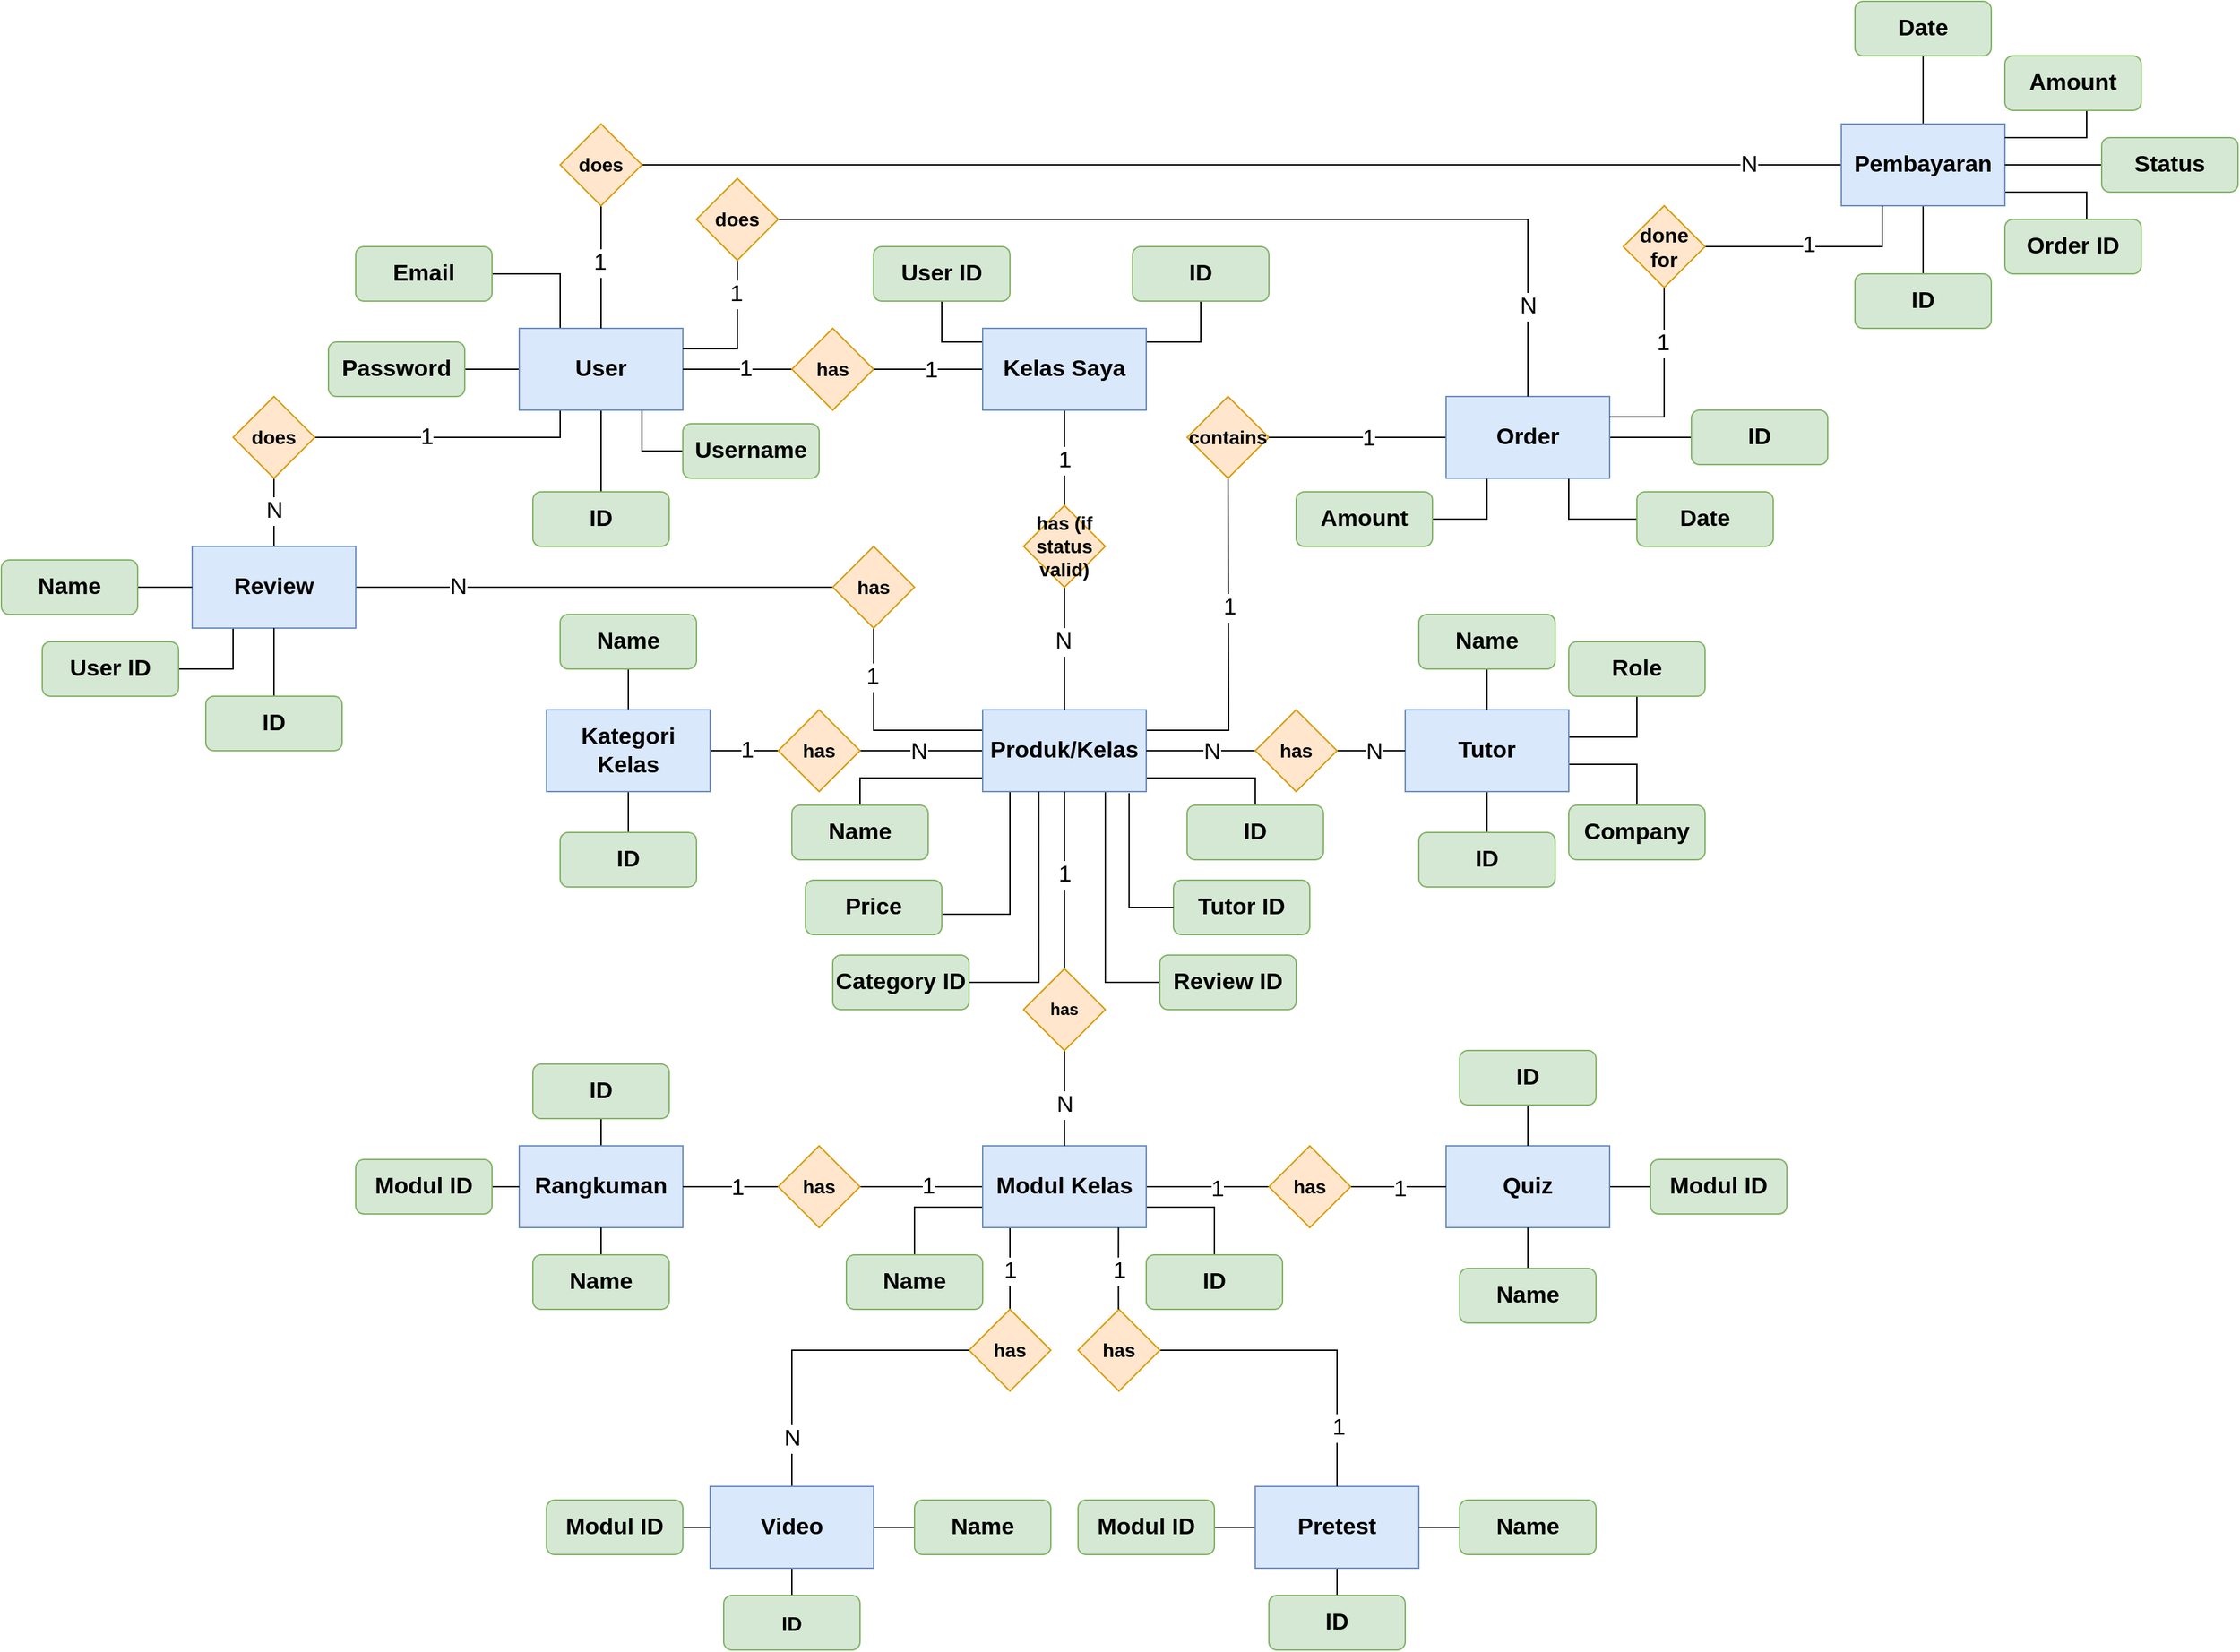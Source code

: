 <mxfile version="26.0.4">
  <diagram id="C5RBs43oDa-KdzZeNtuy" name="Page-1">
    <mxGraphModel dx="2915" dy="2339" grid="1" gridSize="10" guides="1" tooltips="1" connect="1" arrows="1" fold="1" page="1" pageScale="1" pageWidth="827" pageHeight="1169" math="0" shadow="0">
      <root>
        <mxCell id="WIyWlLk6GJQsqaUBKTNV-0" />
        <mxCell id="WIyWlLk6GJQsqaUBKTNV-1" parent="WIyWlLk6GJQsqaUBKTNV-0" />
        <mxCell id="2I8wKv11GM0MQBxy5YEE-51" style="edgeStyle=orthogonalEdgeStyle;rounded=0;orthogonalLoop=1;jettySize=auto;html=1;endArrow=none;endFill=0;" parent="WIyWlLk6GJQsqaUBKTNV-1" source="2I8wKv11GM0MQBxy5YEE-16" target="2I8wKv11GM0MQBxy5YEE-17" edge="1">
          <mxGeometry relative="1" as="geometry">
            <Array as="points">
              <mxPoint x="330" y="510" />
            </Array>
          </mxGeometry>
        </mxCell>
        <mxCell id="2I8wKv11GM0MQBxy5YEE-68" style="edgeStyle=orthogonalEdgeStyle;rounded=0;orthogonalLoop=1;jettySize=auto;html=1;endArrow=none;endFill=0;" parent="WIyWlLk6GJQsqaUBKTNV-1" source="2I8wKv11GM0MQBxy5YEE-74" target="2I8wKv11GM0MQBxy5YEE-67" edge="1">
          <mxGeometry relative="1" as="geometry" />
        </mxCell>
        <mxCell id="2I8wKv11GM0MQBxy5YEE-179" value="&lt;span style=&quot;font-size: 17px;&quot;&gt;1&lt;/span&gt;" style="edgeLabel;html=1;align=center;verticalAlign=middle;resizable=0;points=[];" parent="2I8wKv11GM0MQBxy5YEE-68" vertex="1" connectable="0">
          <mxGeometry x="-0.058" y="-2" relative="1" as="geometry">
            <mxPoint x="-2" as="offset" />
          </mxGeometry>
        </mxCell>
        <mxCell id="2I8wKv11GM0MQBxy5YEE-75" value="" style="edgeStyle=orthogonalEdgeStyle;rounded=0;orthogonalLoop=1;jettySize=auto;html=1;endArrow=none;endFill=0;" parent="WIyWlLk6GJQsqaUBKTNV-1" source="2I8wKv11GM0MQBxy5YEE-79" edge="1">
          <mxGeometry relative="1" as="geometry">
            <mxPoint x="480" y="650" as="targetPoint" />
          </mxGeometry>
        </mxCell>
        <mxCell id="2I8wKv11GM0MQBxy5YEE-101" value="" style="edgeStyle=orthogonalEdgeStyle;rounded=0;orthogonalLoop=1;jettySize=auto;html=1;endArrow=none;endFill=0;" parent="WIyWlLk6GJQsqaUBKTNV-1" source="2I8wKv11GM0MQBxy5YEE-16" edge="1">
          <mxGeometry relative="1" as="geometry">
            <mxPoint x="620" y="540" as="targetPoint" />
            <Array as="points">
              <mxPoint x="620" y="510" />
              <mxPoint x="620" y="540" />
            </Array>
          </mxGeometry>
        </mxCell>
        <mxCell id="2I8wKv11GM0MQBxy5YEE-215" value="" style="edgeStyle=orthogonalEdgeStyle;rounded=0;orthogonalLoop=1;jettySize=auto;html=1;endArrow=none;endFill=0;" parent="WIyWlLk6GJQsqaUBKTNV-1" source="2I8wKv11GM0MQBxy5YEE-16" target="2I8wKv11GM0MQBxy5YEE-213" edge="1">
          <mxGeometry relative="1" as="geometry" />
        </mxCell>
        <mxCell id="2I8wKv11GM0MQBxy5YEE-217" value="&lt;span style=&quot;font-size: 17px;&quot;&gt;N&lt;/span&gt;" style="edgeLabel;html=1;align=center;verticalAlign=middle;resizable=0;points=[];" parent="2I8wKv11GM0MQBxy5YEE-215" vertex="1" connectable="0">
          <mxGeometry x="0.049" y="1" relative="1" as="geometry">
            <mxPoint as="offset" />
          </mxGeometry>
        </mxCell>
        <mxCell id="2I8wKv11GM0MQBxy5YEE-249" style="edgeStyle=orthogonalEdgeStyle;rounded=0;orthogonalLoop=1;jettySize=auto;html=1;exitX=1;exitY=0.25;exitDx=0;exitDy=0;endArrow=none;endFill=0;" parent="WIyWlLk6GJQsqaUBKTNV-1" source="2I8wKv11GM0MQBxy5YEE-16" edge="1">
          <mxGeometry relative="1" as="geometry">
            <mxPoint x="600" y="280" as="targetPoint" />
          </mxGeometry>
        </mxCell>
        <mxCell id="2I8wKv11GM0MQBxy5YEE-258" value="&lt;span style=&quot;font-size: 17px;&quot;&gt;1&lt;/span&gt;" style="edgeLabel;html=1;align=center;verticalAlign=middle;resizable=0;points=[];" parent="2I8wKv11GM0MQBxy5YEE-249" vertex="1" connectable="0">
          <mxGeometry x="0.181" relative="1" as="geometry">
            <mxPoint as="offset" />
          </mxGeometry>
        </mxCell>
        <mxCell id="2I8wKv11GM0MQBxy5YEE-285" style="edgeStyle=orthogonalEdgeStyle;rounded=0;orthogonalLoop=1;jettySize=auto;html=1;exitX=0;exitY=0.25;exitDx=0;exitDy=0;entryX=0.5;entryY=1;entryDx=0;entryDy=0;endArrow=none;endFill=0;" parent="WIyWlLk6GJQsqaUBKTNV-1" source="2I8wKv11GM0MQBxy5YEE-16" target="2I8wKv11GM0MQBxy5YEE-286" edge="1">
          <mxGeometry relative="1" as="geometry">
            <mxPoint x="340" y="400" as="targetPoint" />
          </mxGeometry>
        </mxCell>
        <mxCell id="2I8wKv11GM0MQBxy5YEE-297" value="&lt;span style=&quot;font-size: 17px;&quot;&gt;1&lt;/span&gt;" style="edgeLabel;html=1;align=center;verticalAlign=middle;resizable=0;points=[];" parent="2I8wKv11GM0MQBxy5YEE-285" vertex="1" connectable="0">
          <mxGeometry x="0.535" y="1" relative="1" as="geometry">
            <mxPoint as="offset" />
          </mxGeometry>
        </mxCell>
        <mxCell id="2I8wKv11GM0MQBxy5YEE-316" style="edgeStyle=orthogonalEdgeStyle;rounded=0;orthogonalLoop=1;jettySize=auto;html=1;exitX=0.25;exitY=1;exitDx=0;exitDy=0;entryX=1;entryY=0.5;entryDx=0;entryDy=0;fontFamily=Helvetica;fontSize=12;fontColor=default;endArrow=none;endFill=0;" parent="WIyWlLk6GJQsqaUBKTNV-1" source="2I8wKv11GM0MQBxy5YEE-16" target="2I8wKv11GM0MQBxy5YEE-315" edge="1">
          <mxGeometry relative="1" as="geometry">
            <Array as="points">
              <mxPoint x="440" y="520" />
              <mxPoint x="440" y="610" />
            </Array>
          </mxGeometry>
        </mxCell>
        <mxCell id="2I8wKv11GM0MQBxy5YEE-333" style="edgeStyle=orthogonalEdgeStyle;rounded=0;orthogonalLoop=1;jettySize=auto;html=1;exitX=0.75;exitY=1;exitDx=0;exitDy=0;entryX=0;entryY=0.5;entryDx=0;entryDy=0;fontFamily=Helvetica;fontSize=12;fontColor=default;endArrow=none;endFill=0;" parent="WIyWlLk6GJQsqaUBKTNV-1" source="2I8wKv11GM0MQBxy5YEE-16" target="2I8wKv11GM0MQBxy5YEE-332" edge="1">
          <mxGeometry relative="1" as="geometry" />
        </mxCell>
        <mxCell id="2I8wKv11GM0MQBxy5YEE-16" value="&lt;font style=&quot;font-size: 17px;&quot;&gt;&lt;b&gt;Produk/Kelas&lt;/b&gt;&lt;/font&gt;" style="rounded=0;whiteSpace=wrap;html=1;fillColor=#dae8fc;strokeColor=#6c8ebf;" parent="WIyWlLk6GJQsqaUBKTNV-1" vertex="1">
          <mxGeometry x="420" y="460" width="120" height="60" as="geometry" />
        </mxCell>
        <mxCell id="2I8wKv11GM0MQBxy5YEE-17" value="&lt;font style=&quot;font-size: 17px;&quot;&gt;&lt;b&gt;Name&lt;/b&gt;&lt;/font&gt;" style="rounded=1;whiteSpace=wrap;html=1;fillColor=#d5e8d4;strokeColor=#82b366;" parent="WIyWlLk6GJQsqaUBKTNV-1" vertex="1">
          <mxGeometry x="280" y="530" width="100" height="40" as="geometry" />
        </mxCell>
        <mxCell id="2I8wKv11GM0MQBxy5YEE-124" style="edgeStyle=orthogonalEdgeStyle;rounded=0;orthogonalLoop=1;jettySize=auto;html=1;exitX=1;exitY=0.75;exitDx=0;exitDy=0;entryX=0.5;entryY=0;entryDx=0;entryDy=0;endArrow=none;endFill=0;" parent="WIyWlLk6GJQsqaUBKTNV-1" source="2I8wKv11GM0MQBxy5YEE-20" target="2I8wKv11GM0MQBxy5YEE-30" edge="1">
          <mxGeometry relative="1" as="geometry">
            <mxPoint x="580" y="825.103" as="targetPoint" />
          </mxGeometry>
        </mxCell>
        <mxCell id="2I8wKv11GM0MQBxy5YEE-125" style="edgeStyle=orthogonalEdgeStyle;rounded=0;orthogonalLoop=1;jettySize=auto;html=1;exitX=0;exitY=0.75;exitDx=0;exitDy=0;entryX=0.5;entryY=0;entryDx=0;entryDy=0;endArrow=none;endFill=0;" parent="WIyWlLk6GJQsqaUBKTNV-1" source="2I8wKv11GM0MQBxy5YEE-20" target="2I8wKv11GM0MQBxy5YEE-24" edge="1">
          <mxGeometry relative="1" as="geometry">
            <mxPoint x="380" y="825.103" as="targetPoint" />
          </mxGeometry>
        </mxCell>
        <mxCell id="2I8wKv11GM0MQBxy5YEE-127" style="edgeStyle=orthogonalEdgeStyle;rounded=0;orthogonalLoop=1;jettySize=auto;html=1;exitX=1;exitY=0.5;exitDx=0;exitDy=0;endArrow=none;endFill=0;" parent="WIyWlLk6GJQsqaUBKTNV-1" source="2I8wKv11GM0MQBxy5YEE-20" target="2I8wKv11GM0MQBxy5YEE-76" edge="1">
          <mxGeometry relative="1" as="geometry">
            <Array as="points">
              <mxPoint x="560" y="810" />
              <mxPoint x="560" y="810" />
            </Array>
          </mxGeometry>
        </mxCell>
        <mxCell id="2I8wKv11GM0MQBxy5YEE-128" value="&lt;span style=&quot;color: rgba(0, 0, 0, 0); font-family: monospace; font-size: 0px; text-align: start; background-color: rgb(251, 251, 251);&quot;&gt;%3CmxGraphModel%3E%3Croot%3E%3CmxCell%20id%3D%220%22%2F%3E%3CmxCell%20id%3D%221%22%20parent%3D%220%22%2F%3E%3CmxCell%20id%3D%222%22%20value%3D%22%22%20style%3D%22edgeStyle%3DorthogonalEdgeStyle%3Brounded%3D0%3BorthogonalLoop%3D1%3BjettySize%3Dauto%3Bhtml%3D1%3B%22%20edge%3D%221%22%20parent%3D%221%22%3E%3CmxGeometry%20relative%3D%221%22%20as%3D%22geometry%22%3E%3CmxPoint%20x%3D%22690%22%20y%3D%22820%22%20as%3D%22sourcePoint%22%2F%3E%3CmxPoint%20x%3D%22570%22%20y%3D%22860%22%20as%3D%22targetPoint%22%2F%3E%3C%2FmxGeometry%3E%3C%2FmxCell%3E%3C%2Froot%3E%3C%2FmxGraphModel%3E&lt;/span&gt;" style="edgeLabel;html=1;align=center;verticalAlign=middle;resizable=0;points=[];" parent="2I8wKv11GM0MQBxy5YEE-127" vertex="1" connectable="0">
          <mxGeometry x="-0.213" y="-1" relative="1" as="geometry">
            <mxPoint as="offset" />
          </mxGeometry>
        </mxCell>
        <mxCell id="2I8wKv11GM0MQBxy5YEE-155" value="&lt;span style=&quot;font-size: 17px;&quot;&gt;1&lt;/span&gt;" style="edgeLabel;html=1;align=center;verticalAlign=middle;resizable=0;points=[];" parent="2I8wKv11GM0MQBxy5YEE-127" vertex="1" connectable="0">
          <mxGeometry x="0.142" y="-2" relative="1" as="geometry">
            <mxPoint as="offset" />
          </mxGeometry>
        </mxCell>
        <mxCell id="2I8wKv11GM0MQBxy5YEE-201" value="" style="edgeStyle=orthogonalEdgeStyle;rounded=0;orthogonalLoop=1;jettySize=auto;html=1;endArrow=none;endFill=0;" parent="WIyWlLk6GJQsqaUBKTNV-1" source="2I8wKv11GM0MQBxy5YEE-20" target="2I8wKv11GM0MQBxy5YEE-133" edge="1">
          <mxGeometry relative="1" as="geometry" />
        </mxCell>
        <mxCell id="2I8wKv11GM0MQBxy5YEE-203" value="&lt;span style=&quot;color: rgba(0, 0, 0, 0); font-family: monospace; font-size: 0px; text-align: start; background-color: rgb(251, 251, 251);&quot;&gt;%3CmxGraphModel%3E%3Croot%3E%3CmxCell%20id%3D%220%22%2F%3E%3CmxCell%20id%3D%221%22%20parent%3D%220%22%2F%3E%3CmxCell%20id%3D%222%22%20style%3D%22edgeStyle%3DorthogonalEdgeStyle%3Brounded%3D0%3BorthogonalLoop%3D1%3BjettySize%3Dauto%3Bhtml%3D1%3BexitX%3D1%3BexitY%3D0.5%3BexitDx%3D0%3BexitDy%3D0%3BentryX%3D0%3BentryY%3D0.5%3BentryDx%3D0%3BentryDy%3D0%3BendArrow%3Dnone%3BendFill%3D0%3B%22%20edge%3D%221%22%20parent%3D%221%22%3E%3CmxGeometry%20relative%3D%221%22%20as%3D%22geometry%22%3E%3CmxPoint%20x%3D%22190%22%20y%3D%22810%22%20as%3D%22sourcePoint%22%2F%3E%3CmxPoint%20x%3D%22420%22%20y%3D%22810%22%20as%3D%22targetPoint%22%2F%3E%3C%2FmxGeometry%3E%3C%2FmxCell%3E%3CmxCell%20id%3D%223%22%20value%3D%22%26lt%3Bspan%20style%3D%26quot%3Bcolor%3A%20rgba(0%2C%200%2C%200%2C%200)%3B%20font-family%3A%20monospace%3B%20font-size%3A%200px%3B%20text-align%3A%20start%3B%20background-color%3A%20rgb(251%2C%20251%2C%20251)%3B%26quot%3B%26gt%3B%253CmxGraphModel%253E%253Croot%253E%253CmxCell%2520id%253D%25220%2522%252F%253E%253CmxCell%2520id%253D%25221%2522%2520parent%253D%25220%2522%252F%253E%253CmxCell%2520id%253D%25222%2522%2520style%253D%2522edgeStyle%253DorthogonalEdgeStyle%253Brounded%253D0%253BorthogonalLoop%253D1%253BjettySize%253Dauto%253Bhtml%253D1%253BexitX%253D0.75%253BexitY%253D1%253BexitDx%253D0%253BexitDy%253D0%253B%2522%2520edge%253D%25221%2522%2520parent%253D%25221%2522%253E%253CmxGeometry%2520relative%253D%25221%2522%2520as%253D%2522geometry%2522%253E%253CmxPoint%2520x%253D%2522170%2522%2520y%253D%2522930%2522%2520as%253D%2522targetPoint%2522%252F%253E%253CmxPoint%2520x%253D%2522160%2522%2520y%253D%2522860%2522%2520as%253D%2522sourcePoint%2522%252F%253E%253C%252FmxGeometry%253E%253C%252FmxCell%253E%253C%252Froot%253E%253C%252FmxGraphModel%253E%26lt%3B%2Fspan%26gt%3B%22%20style%3D%22edgeLabel%3Bhtml%3D1%3Balign%3Dcenter%3BverticalAlign%3Dmiddle%3Bresizable%3D0%3Bpoints%3D%5B%5D%3B%22%20vertex%3D%221%22%20connectable%3D%220%22%20parent%3D%222%22%3E%3CmxGeometry%20x%3D%220.637%22%20y%3D%22-1%22%20relative%3D%221%22%20as%3D%22geometry%22%3E%3CmxPoint%20as%3D%22offset%22%2F%3E%3C%2FmxGeometry%3E%3C%2FmxCell%3E%3CmxCell%20id%3D%224%22%20value%3D%22%26lt%3Bspan%20style%3D%26quot%3Bfont-size%3A%2017px%3B%26quot%3B%26gt%3B1%26lt%3B%2Fspan%26gt%3B%22%20style%3D%22edgeLabel%3Bhtml%3D1%3Balign%3Dcenter%3BverticalAlign%3Dmiddle%3Bresizable%3D0%3Bpoints%3D%5B%5D%3B%22%20vertex%3D%221%22%20connectable%3D%220%22%20parent%3D%222%22%3E%3CmxGeometry%20x%3D%220.596%22%20relative%3D%221%22%20as%3D%22geometry%22%3E%3CmxPoint%20as%3D%22offset%22%2F%3E%3C%2FmxGeometry%3E%3C%2FmxCell%3E%3CmxCell%20id%3D%225%22%20value%3D%22%26lt%3Bspan%20style%3D%26quot%3Bfont-size%3A%2017px%3B%26quot%3B%26gt%3B1%26lt%3B%2Fspan%26gt%3B%22%20style%3D%22edgeLabel%3Bhtml%3D1%3Balign%3Dcenter%3BverticalAlign%3Dmiddle%3Bresizable%3D0%3Bpoints%3D%5B%5D%3B%22%20vertex%3D%221%22%20connectable%3D%220%22%20parent%3D%222%22%3E%3CmxGeometry%20x%3D%22-0.599%22%20relative%3D%221%22%20as%3D%22geometry%22%3E%3CmxPoint%20as%3D%22offset%22%2F%3E%3C%2FmxGeometry%3E%3C%2FmxCell%3E%3C%2Froot%3E%3C%2FmxGraphModel%3E&lt;/span&gt;" style="edgeLabel;html=1;align=center;verticalAlign=middle;resizable=0;points=[];" parent="2I8wKv11GM0MQBxy5YEE-201" vertex="1" connectable="0">
          <mxGeometry x="0.016" y="-3" relative="1" as="geometry">
            <mxPoint as="offset" />
          </mxGeometry>
        </mxCell>
        <mxCell id="2I8wKv11GM0MQBxy5YEE-204" value="&lt;span style=&quot;font-size: 17px;&quot;&gt;1&lt;/span&gt;" style="edgeLabel;html=1;align=center;verticalAlign=middle;resizable=0;points=[];" parent="2I8wKv11GM0MQBxy5YEE-201" vertex="1" connectable="0">
          <mxGeometry x="-0.105" relative="1" as="geometry">
            <mxPoint as="offset" />
          </mxGeometry>
        </mxCell>
        <mxCell id="2I8wKv11GM0MQBxy5YEE-334" value="" style="edgeStyle=orthogonalEdgeStyle;rounded=0;orthogonalLoop=1;jettySize=auto;html=1;fontFamily=Helvetica;fontSize=12;fontColor=default;endArrow=none;endFill=0;" parent="WIyWlLk6GJQsqaUBKTNV-1" source="2I8wKv11GM0MQBxy5YEE-20" target="2I8wKv11GM0MQBxy5YEE-146" edge="1">
          <mxGeometry relative="1" as="geometry">
            <Array as="points">
              <mxPoint x="440" y="850" />
              <mxPoint x="440" y="850" />
            </Array>
          </mxGeometry>
        </mxCell>
        <mxCell id="2I8wKv11GM0MQBxy5YEE-335" value="&lt;span style=&quot;font-size: 17px;&quot;&gt;1&lt;/span&gt;" style="edgeLabel;html=1;align=center;verticalAlign=middle;resizable=0;points=[];rounded=1;strokeColor=#9673a6;fontFamily=Helvetica;fontSize=12;fontColor=default;fillColor=#e1d5e7;" parent="2I8wKv11GM0MQBxy5YEE-334" vertex="1" connectable="0">
          <mxGeometry x="0.048" relative="1" as="geometry">
            <mxPoint as="offset" />
          </mxGeometry>
        </mxCell>
        <mxCell id="2I8wKv11GM0MQBxy5YEE-20" value="&lt;font style=&quot;font-size: 17px;&quot;&gt;&lt;b&gt;Modul Kelas&lt;/b&gt;&lt;/font&gt;" style="rounded=0;whiteSpace=wrap;html=1;fillColor=#dae8fc;strokeColor=#6c8ebf;" parent="WIyWlLk6GJQsqaUBKTNV-1" vertex="1">
          <mxGeometry x="420" y="780" width="120" height="60" as="geometry" />
        </mxCell>
        <mxCell id="2I8wKv11GM0MQBxy5YEE-34" value="" style="edgeStyle=orthogonalEdgeStyle;rounded=0;orthogonalLoop=1;jettySize=auto;html=1;endArrow=none;endFill=0;" parent="WIyWlLk6GJQsqaUBKTNV-1" source="2I8wKv11GM0MQBxy5YEE-21" target="2I8wKv11GM0MQBxy5YEE-23" edge="1">
          <mxGeometry relative="1" as="geometry" />
        </mxCell>
        <mxCell id="2I8wKv11GM0MQBxy5YEE-21" value="&lt;font style=&quot;font-size: 17px;&quot;&gt;&lt;b&gt;Rangkuman&lt;/b&gt;&lt;/font&gt;" style="rounded=0;whiteSpace=wrap;html=1;fillColor=#dae8fc;strokeColor=#6c8ebf;" parent="WIyWlLk6GJQsqaUBKTNV-1" vertex="1">
          <mxGeometry x="80" y="780" width="120" height="60" as="geometry" />
        </mxCell>
        <mxCell id="2I8wKv11GM0MQBxy5YEE-41" style="edgeStyle=orthogonalEdgeStyle;rounded=0;orthogonalLoop=1;jettySize=auto;html=1;endArrow=none;endFill=0;" parent="WIyWlLk6GJQsqaUBKTNV-1" source="2I8wKv11GM0MQBxy5YEE-22" target="2I8wKv11GM0MQBxy5YEE-33" edge="1">
          <mxGeometry relative="1" as="geometry">
            <Array as="points">
              <mxPoint x="930" y="810" />
              <mxPoint x="930" y="810" />
            </Array>
          </mxGeometry>
        </mxCell>
        <mxCell id="2I8wKv11GM0MQBxy5YEE-22" value="&lt;font style=&quot;font-size: 17px;&quot;&gt;&lt;b&gt;Quiz&lt;/b&gt;&lt;/font&gt;" style="rounded=0;whiteSpace=wrap;html=1;fillColor=#dae8fc;strokeColor=#6c8ebf;" parent="WIyWlLk6GJQsqaUBKTNV-1" vertex="1">
          <mxGeometry x="760" y="780" width="120" height="60" as="geometry" />
        </mxCell>
        <mxCell id="2I8wKv11GM0MQBxy5YEE-23" value="&lt;font style=&quot;font-size: 17px;&quot;&gt;&lt;b&gt;ID&lt;/b&gt;&lt;/font&gt;" style="rounded=1;whiteSpace=wrap;html=1;fillColor=#d5e8d4;strokeColor=#82b366;" parent="WIyWlLk6GJQsqaUBKTNV-1" vertex="1">
          <mxGeometry x="90" y="720" width="100" height="40" as="geometry" />
        </mxCell>
        <mxCell id="2I8wKv11GM0MQBxy5YEE-24" value="&lt;font style=&quot;font-size: 17px;&quot;&gt;&lt;b&gt;Name&lt;/b&gt;&lt;/font&gt;" style="rounded=1;whiteSpace=wrap;html=1;fillColor=#d5e8d4;strokeColor=#82b366;" parent="WIyWlLk6GJQsqaUBKTNV-1" vertex="1">
          <mxGeometry x="320" y="860" width="100" height="40" as="geometry" />
        </mxCell>
        <mxCell id="2I8wKv11GM0MQBxy5YEE-88" value="" style="edgeStyle=orthogonalEdgeStyle;rounded=0;orthogonalLoop=1;jettySize=auto;html=1;endArrow=none;endFill=0;" parent="WIyWlLk6GJQsqaUBKTNV-1" source="2I8wKv11GM0MQBxy5YEE-28" target="2I8wKv11GM0MQBxy5YEE-21" edge="1">
          <mxGeometry relative="1" as="geometry" />
        </mxCell>
        <mxCell id="2I8wKv11GM0MQBxy5YEE-28" value="&lt;font style=&quot;font-size: 17px;&quot;&gt;&lt;b&gt;Modul ID&lt;/b&gt;&lt;/font&gt;" style="rounded=1;whiteSpace=wrap;html=1;fillColor=#d5e8d4;strokeColor=#82b366;" parent="WIyWlLk6GJQsqaUBKTNV-1" vertex="1">
          <mxGeometry x="-40" y="790" width="100" height="40" as="geometry" />
        </mxCell>
        <mxCell id="2I8wKv11GM0MQBxy5YEE-30" value="&lt;font style=&quot;font-size: 17px;&quot;&gt;&lt;b&gt;ID&lt;/b&gt;&lt;/font&gt;" style="rounded=1;whiteSpace=wrap;html=1;fillColor=#d5e8d4;strokeColor=#82b366;" parent="WIyWlLk6GJQsqaUBKTNV-1" vertex="1">
          <mxGeometry x="540" y="860" width="100" height="40" as="geometry" />
        </mxCell>
        <mxCell id="2I8wKv11GM0MQBxy5YEE-33" value="&lt;font style=&quot;font-size: 17px;&quot;&gt;&lt;b&gt;Modul ID&lt;/b&gt;&lt;/font&gt;" style="rounded=1;whiteSpace=wrap;html=1;fillColor=#d5e8d4;strokeColor=#82b366;" parent="WIyWlLk6GJQsqaUBKTNV-1" vertex="1">
          <mxGeometry x="910" y="790" width="100" height="40" as="geometry" />
        </mxCell>
        <mxCell id="2I8wKv11GM0MQBxy5YEE-56" value="" style="edgeStyle=orthogonalEdgeStyle;rounded=0;orthogonalLoop=1;jettySize=auto;html=1;endArrow=none;endFill=0;" parent="WIyWlLk6GJQsqaUBKTNV-1" source="2I8wKv11GM0MQBxy5YEE-79" target="2I8wKv11GM0MQBxy5YEE-20" edge="1">
          <mxGeometry relative="1" as="geometry">
            <Array as="points">
              <mxPoint x="480" y="730" />
              <mxPoint x="480" y="730" />
            </Array>
          </mxGeometry>
        </mxCell>
        <mxCell id="2I8wKv11GM0MQBxy5YEE-84" value="&lt;span style=&quot;font-size: 17px;&quot;&gt;N&lt;/span&gt;" style="edgeLabel;html=1;align=center;verticalAlign=middle;resizable=0;points=[];" parent="2I8wKv11GM0MQBxy5YEE-56" vertex="1" connectable="0">
          <mxGeometry x="-0.192" relative="1" as="geometry">
            <mxPoint y="11" as="offset" />
          </mxGeometry>
        </mxCell>
        <mxCell id="2I8wKv11GM0MQBxy5YEE-109" value="" style="edgeStyle=orthogonalEdgeStyle;rounded=0;orthogonalLoop=1;jettySize=auto;html=1;endArrow=none;endFill=0;" parent="WIyWlLk6GJQsqaUBKTNV-1" source="2I8wKv11GM0MQBxy5YEE-59" target="2I8wKv11GM0MQBxy5YEE-22" edge="1">
          <mxGeometry relative="1" as="geometry" />
        </mxCell>
        <mxCell id="2I8wKv11GM0MQBxy5YEE-59" value="&lt;font style=&quot;font-size: 17px;&quot;&gt;&lt;b&gt;ID&lt;/b&gt;&lt;/font&gt;" style="rounded=1;whiteSpace=wrap;html=1;fillColor=#d5e8d4;strokeColor=#82b366;" parent="WIyWlLk6GJQsqaUBKTNV-1" vertex="1">
          <mxGeometry x="770" y="710" width="100" height="40" as="geometry" />
        </mxCell>
        <mxCell id="2I8wKv11GM0MQBxy5YEE-72" style="edgeStyle=orthogonalEdgeStyle;rounded=0;orthogonalLoop=1;jettySize=auto;html=1;exitX=1;exitY=0.25;exitDx=0;exitDy=0;entryX=0.5;entryY=1;entryDx=0;entryDy=0;endArrow=none;endFill=0;" parent="WIyWlLk6GJQsqaUBKTNV-1" edge="1">
          <mxGeometry relative="1" as="geometry">
            <mxPoint x="580.0" y="150" as="targetPoint" />
            <mxPoint x="540.0" y="185" as="sourcePoint" />
            <Array as="points">
              <mxPoint x="540" y="190" />
              <mxPoint x="580" y="190" />
            </Array>
          </mxGeometry>
        </mxCell>
        <mxCell id="2I8wKv11GM0MQBxy5YEE-73" style="edgeStyle=orthogonalEdgeStyle;rounded=0;orthogonalLoop=1;jettySize=auto;html=1;exitX=0;exitY=0.25;exitDx=0;exitDy=0;entryX=0.5;entryY=1;entryDx=0;entryDy=0;endArrow=none;endFill=0;" parent="WIyWlLk6GJQsqaUBKTNV-1" source="2I8wKv11GM0MQBxy5YEE-67" target="2I8wKv11GM0MQBxy5YEE-70" edge="1">
          <mxGeometry relative="1" as="geometry">
            <mxPoint x="350" y="235" as="targetPoint" />
            <Array as="points">
              <mxPoint x="420" y="190" />
              <mxPoint x="390" y="190" />
            </Array>
          </mxGeometry>
        </mxCell>
        <mxCell id="2I8wKv11GM0MQBxy5YEE-221" value="" style="edgeStyle=orthogonalEdgeStyle;rounded=0;orthogonalLoop=1;jettySize=auto;html=1;endArrow=none;endFill=0;" parent="WIyWlLk6GJQsqaUBKTNV-1" source="2I8wKv11GM0MQBxy5YEE-67" target="2I8wKv11GM0MQBxy5YEE-220" edge="1">
          <mxGeometry relative="1" as="geometry" />
        </mxCell>
        <mxCell id="2I8wKv11GM0MQBxy5YEE-223" value="&lt;span style=&quot;font-size: 17px;&quot;&gt;1&lt;/span&gt;" style="edgeLabel;html=1;align=center;verticalAlign=middle;resizable=0;points=[];" parent="2I8wKv11GM0MQBxy5YEE-221" vertex="1" connectable="0">
          <mxGeometry x="-0.044" y="1" relative="1" as="geometry">
            <mxPoint as="offset" />
          </mxGeometry>
        </mxCell>
        <mxCell id="2I8wKv11GM0MQBxy5YEE-67" value="&lt;font style=&quot;font-size: 17px;&quot;&gt;&lt;b&gt;Kelas Saya&lt;/b&gt;&lt;/font&gt;" style="rounded=0;whiteSpace=wrap;html=1;fillColor=#dae8fc;strokeColor=#6c8ebf;" parent="WIyWlLk6GJQsqaUBKTNV-1" vertex="1">
          <mxGeometry x="420" y="180" width="120" height="60" as="geometry" />
        </mxCell>
        <mxCell id="2I8wKv11GM0MQBxy5YEE-69" value="&lt;font style=&quot;font-size: 17px;&quot;&gt;&lt;b&gt;ID&lt;/b&gt;&lt;/font&gt;" style="rounded=1;whiteSpace=wrap;html=1;fillColor=#d5e8d4;strokeColor=#82b366;" parent="WIyWlLk6GJQsqaUBKTNV-1" vertex="1">
          <mxGeometry x="530" y="120" width="100" height="40" as="geometry" />
        </mxCell>
        <mxCell id="2I8wKv11GM0MQBxy5YEE-70" value="&lt;font style=&quot;font-size: 17px;&quot;&gt;&lt;b&gt;User ID&lt;/b&gt;&lt;/font&gt;" style="rounded=1;whiteSpace=wrap;html=1;fillColor=#d5e8d4;strokeColor=#82b366;" parent="WIyWlLk6GJQsqaUBKTNV-1" vertex="1">
          <mxGeometry x="340" y="120" width="100" height="40" as="geometry" />
        </mxCell>
        <mxCell id="2I8wKv11GM0MQBxy5YEE-198" value="" style="edgeStyle=orthogonalEdgeStyle;rounded=0;orthogonalLoop=1;jettySize=auto;html=1;endArrow=none;endFill=0;" parent="WIyWlLk6GJQsqaUBKTNV-1" source="2I8wKv11GM0MQBxy5YEE-76" target="2I8wKv11GM0MQBxy5YEE-22" edge="1">
          <mxGeometry relative="1" as="geometry" />
        </mxCell>
        <mxCell id="2I8wKv11GM0MQBxy5YEE-199" value="&lt;span style=&quot;font-size: 17px;&quot;&gt;1&lt;/span&gt;" style="edgeLabel;html=1;align=center;verticalAlign=middle;resizable=0;points=[];" parent="2I8wKv11GM0MQBxy5YEE-198" vertex="1" connectable="0">
          <mxGeometry x="0.031" y="-2" relative="1" as="geometry">
            <mxPoint as="offset" />
          </mxGeometry>
        </mxCell>
        <mxCell id="2I8wKv11GM0MQBxy5YEE-76" value="&lt;font style=&quot;font-size: 14px;&quot;&gt;&lt;b&gt;has&lt;/b&gt;&lt;/font&gt;" style="rhombus;whiteSpace=wrap;html=1;fillColor=#ffe6cc;strokeColor=#d79b00;" parent="WIyWlLk6GJQsqaUBKTNV-1" vertex="1">
          <mxGeometry x="630" y="780" width="60" height="60" as="geometry" />
        </mxCell>
        <mxCell id="2I8wKv11GM0MQBxy5YEE-202" value="" style="edgeStyle=orthogonalEdgeStyle;rounded=0;orthogonalLoop=1;jettySize=auto;html=1;endArrow=none;endFill=0;" parent="WIyWlLk6GJQsqaUBKTNV-1" source="2I8wKv11GM0MQBxy5YEE-133" target="2I8wKv11GM0MQBxy5YEE-21" edge="1">
          <mxGeometry relative="1" as="geometry" />
        </mxCell>
        <mxCell id="2I8wKv11GM0MQBxy5YEE-205" value="&lt;span style=&quot;font-size: 17px;&quot;&gt;1&lt;/span&gt;" style="edgeLabel;html=1;align=center;verticalAlign=middle;resizable=0;points=[];" parent="2I8wKv11GM0MQBxy5YEE-202" vertex="1" connectable="0">
          <mxGeometry x="-0.135" y="1" relative="1" as="geometry">
            <mxPoint as="offset" />
          </mxGeometry>
        </mxCell>
        <mxCell id="2I8wKv11GM0MQBxy5YEE-133" value="&lt;font style=&quot;font-size: 14px;&quot;&gt;&lt;b&gt;has&lt;/b&gt;&lt;/font&gt;" style="rhombus;whiteSpace=wrap;html=1;fillColor=#ffe6cc;strokeColor=#d79b00;" parent="WIyWlLk6GJQsqaUBKTNV-1" vertex="1">
          <mxGeometry x="270" y="780" width="60" height="60" as="geometry" />
        </mxCell>
        <mxCell id="2I8wKv11GM0MQBxy5YEE-165" value="" style="edgeStyle=orthogonalEdgeStyle;rounded=0;orthogonalLoop=1;jettySize=auto;html=1;endArrow=none;endFill=0;" parent="WIyWlLk6GJQsqaUBKTNV-1" source="2I8wKv11GM0MQBxy5YEE-144" target="2I8wKv11GM0MQBxy5YEE-163" edge="1">
          <mxGeometry relative="1" as="geometry" />
        </mxCell>
        <mxCell id="2I8wKv11GM0MQBxy5YEE-144" value="&lt;font style=&quot;font-size: 15px;&quot;&gt;&lt;b&gt;ID&lt;/b&gt;&lt;/font&gt;" style="rounded=1;whiteSpace=wrap;html=1;fillColor=#d5e8d4;strokeColor=#82b366;" parent="WIyWlLk6GJQsqaUBKTNV-1" vertex="1">
          <mxGeometry x="230" y="1110" width="100" height="40" as="geometry" />
        </mxCell>
        <mxCell id="2I8wKv11GM0MQBxy5YEE-146" value="&lt;font style=&quot;font-size: 14px;&quot;&gt;&lt;b&gt;has&lt;/b&gt;&lt;/font&gt;" style="rhombus;whiteSpace=wrap;html=1;fillColor=#ffe6cc;strokeColor=#d79b00;" parent="WIyWlLk6GJQsqaUBKTNV-1" vertex="1">
          <mxGeometry x="410" y="900" width="60" height="60" as="geometry" />
        </mxCell>
        <mxCell id="2I8wKv11GM0MQBxy5YEE-166" value="" style="edgeStyle=orthogonalEdgeStyle;rounded=0;orthogonalLoop=1;jettySize=auto;html=1;endArrow=none;endFill=0;" parent="WIyWlLk6GJQsqaUBKTNV-1" source="2I8wKv11GM0MQBxy5YEE-150" target="2I8wKv11GM0MQBxy5YEE-163" edge="1">
          <mxGeometry relative="1" as="geometry" />
        </mxCell>
        <mxCell id="2I8wKv11GM0MQBxy5YEE-150" value="&lt;font style=&quot;font-size: 17px;&quot;&gt;&lt;b&gt;Name&lt;/b&gt;&lt;/font&gt;" style="rounded=1;whiteSpace=wrap;html=1;fillColor=#d5e8d4;strokeColor=#82b366;" parent="WIyWlLk6GJQsqaUBKTNV-1" vertex="1">
          <mxGeometry x="370" y="1040" width="100" height="40" as="geometry" />
        </mxCell>
        <mxCell id="2I8wKv11GM0MQBxy5YEE-336" style="edgeStyle=orthogonalEdgeStyle;rounded=0;orthogonalLoop=1;jettySize=auto;html=1;exitX=0.5;exitY=0;exitDx=0;exitDy=0;entryX=0;entryY=0.5;entryDx=0;entryDy=0;fontFamily=Helvetica;fontSize=12;fontColor=default;endArrow=none;endFill=0;" parent="WIyWlLk6GJQsqaUBKTNV-1" source="2I8wKv11GM0MQBxy5YEE-163" target="2I8wKv11GM0MQBxy5YEE-146" edge="1">
          <mxGeometry relative="1" as="geometry" />
        </mxCell>
        <mxCell id="2I8wKv11GM0MQBxy5YEE-337" value="&lt;span style=&quot;font-size: 17px;&quot;&gt;N&lt;/span&gt;" style="edgeLabel;html=1;align=center;verticalAlign=middle;resizable=0;points=[];rounded=1;strokeColor=#9673a6;fontFamily=Helvetica;fontSize=12;fontColor=default;fillColor=#e1d5e7;" parent="2I8wKv11GM0MQBxy5YEE-336" vertex="1" connectable="0">
          <mxGeometry x="-0.571" y="1" relative="1" as="geometry">
            <mxPoint x="1" y="14" as="offset" />
          </mxGeometry>
        </mxCell>
        <mxCell id="2I8wKv11GM0MQBxy5YEE-163" value="&lt;font style=&quot;font-size: 17px;&quot;&gt;&lt;b&gt;Video&lt;/b&gt;&lt;/font&gt;" style="rounded=0;whiteSpace=wrap;html=1;fillColor=#dae8fc;strokeColor=#6c8ebf;" parent="WIyWlLk6GJQsqaUBKTNV-1" vertex="1">
          <mxGeometry x="220" y="1030" width="120" height="60" as="geometry" />
        </mxCell>
        <mxCell id="2I8wKv11GM0MQBxy5YEE-170" value="" style="edgeStyle=orthogonalEdgeStyle;rounded=0;orthogonalLoop=1;jettySize=auto;html=1;endArrow=none;endFill=0;" parent="WIyWlLk6GJQsqaUBKTNV-1" source="2I8wKv11GM0MQBxy5YEE-169" target="2I8wKv11GM0MQBxy5YEE-21" edge="1">
          <mxGeometry relative="1" as="geometry" />
        </mxCell>
        <mxCell id="2I8wKv11GM0MQBxy5YEE-169" value="&lt;font style=&quot;font-size: 17px;&quot;&gt;&lt;b&gt;Name&lt;/b&gt;&lt;/font&gt;" style="rounded=1;whiteSpace=wrap;html=1;fillColor=#d5e8d4;strokeColor=#82b366;" parent="WIyWlLk6GJQsqaUBKTNV-1" vertex="1">
          <mxGeometry x="90" y="860" width="100" height="40" as="geometry" />
        </mxCell>
        <mxCell id="2I8wKv11GM0MQBxy5YEE-172" value="" style="edgeStyle=orthogonalEdgeStyle;rounded=0;orthogonalLoop=1;jettySize=auto;html=1;endArrow=none;endFill=0;" parent="WIyWlLk6GJQsqaUBKTNV-1" source="2I8wKv11GM0MQBxy5YEE-171" target="2I8wKv11GM0MQBxy5YEE-22" edge="1">
          <mxGeometry relative="1" as="geometry" />
        </mxCell>
        <mxCell id="2I8wKv11GM0MQBxy5YEE-171" value="&lt;font style=&quot;font-size: 17px;&quot;&gt;&lt;b&gt;Name&lt;/b&gt;&lt;/font&gt;" style="rounded=1;whiteSpace=wrap;html=1;fillColor=#d5e8d4;strokeColor=#82b366;" parent="WIyWlLk6GJQsqaUBKTNV-1" vertex="1">
          <mxGeometry x="770" y="870" width="100" height="40" as="geometry" />
        </mxCell>
        <mxCell id="2I8wKv11GM0MQBxy5YEE-174" value="" style="edgeStyle=orthogonalEdgeStyle;rounded=0;orthogonalLoop=1;jettySize=auto;html=1;endArrow=none;endFill=0;" parent="WIyWlLk6GJQsqaUBKTNV-1" source="2I8wKv11GM0MQBxy5YEE-173" target="2I8wKv11GM0MQBxy5YEE-163" edge="1">
          <mxGeometry relative="1" as="geometry" />
        </mxCell>
        <mxCell id="2I8wKv11GM0MQBxy5YEE-173" value="&lt;font style=&quot;font-size: 17px;&quot;&gt;&lt;b&gt;Modul ID&lt;/b&gt;&lt;/font&gt;" style="rounded=1;whiteSpace=wrap;html=1;fillColor=#d5e8d4;strokeColor=#82b366;" parent="WIyWlLk6GJQsqaUBKTNV-1" vertex="1">
          <mxGeometry x="100" y="1040" width="100" height="40" as="geometry" />
        </mxCell>
        <mxCell id="2I8wKv11GM0MQBxy5YEE-175" value="" style="edgeStyle=orthogonalEdgeStyle;rounded=0;orthogonalLoop=1;jettySize=auto;html=1;endArrow=none;endFill=0;" parent="WIyWlLk6GJQsqaUBKTNV-1" source="2I8wKv11GM0MQBxy5YEE-16" target="2I8wKv11GM0MQBxy5YEE-74" edge="1">
          <mxGeometry relative="1" as="geometry">
            <mxPoint x="480" y="440" as="sourcePoint" />
            <mxPoint x="480" y="240" as="targetPoint" />
          </mxGeometry>
        </mxCell>
        <mxCell id="2I8wKv11GM0MQBxy5YEE-180" value="&lt;span style=&quot;font-size: 17px;&quot;&gt;N&lt;/span&gt;" style="edgeLabel;html=1;align=center;verticalAlign=middle;resizable=0;points=[];" parent="2I8wKv11GM0MQBxy5YEE-175" vertex="1" connectable="0">
          <mxGeometry x="0.113" y="1" relative="1" as="geometry">
            <mxPoint as="offset" />
          </mxGeometry>
        </mxCell>
        <mxCell id="2I8wKv11GM0MQBxy5YEE-74" value="&lt;font style=&quot;font-size: 14px;&quot;&gt;&lt;b&gt;has (if status valid)&lt;/b&gt;&lt;/font&gt;" style="rhombus;whiteSpace=wrap;html=1;fillColor=#ffe6cc;strokeColor=#d79b00;" parent="WIyWlLk6GJQsqaUBKTNV-1" vertex="1">
          <mxGeometry x="450" y="310" width="60" height="60" as="geometry" />
        </mxCell>
        <mxCell id="2I8wKv11GM0MQBxy5YEE-184" style="edgeStyle=orthogonalEdgeStyle;rounded=0;orthogonalLoop=1;jettySize=auto;html=1;entryX=1;entryY=0.5;entryDx=0;entryDy=0;endArrow=none;endFill=0;" parent="WIyWlLk6GJQsqaUBKTNV-1" source="2I8wKv11GM0MQBxy5YEE-194" target="2I8wKv11GM0MQBxy5YEE-16" edge="1">
          <mxGeometry relative="1" as="geometry">
            <Array as="points">
              <mxPoint x="620" y="490" />
              <mxPoint x="620" y="490" />
            </Array>
          </mxGeometry>
        </mxCell>
        <mxCell id="2I8wKv11GM0MQBxy5YEE-195" value="&lt;span style=&quot;color: rgba(0, 0, 0, 0); font-family: monospace; font-size: 0px; text-align: start; background-color: rgb(251, 251, 251);&quot;&gt;%3CmxGraphModel%3E%3Croot%3E%3CmxCell%20id%3D%220%22%2F%3E%3CmxCell%20id%3D%221%22%20parent%3D%220%22%2F%3E%3CmxCell%20id%3D%222%22%20value%3D%22has%22%20style%3D%22rhombus%3BwhiteSpace%3Dwrap%3Bhtml%3D1%3B%22%20vertex%3D%221%22%20parent%3D%221%22%3E%3CmxGeometry%20x%3D%22450%22%20y%3D%22310%22%20width%3D%2260%22%20height%3D%2260%22%20as%3D%22geometry%22%2F%3E%3C%2FmxCell%3E%3C%2Froot%3E%3C%2FmxGraphModel%3EN&lt;/span&gt;" style="edgeLabel;html=1;align=center;verticalAlign=middle;resizable=0;points=[];" parent="2I8wKv11GM0MQBxy5YEE-184" vertex="1" connectable="0">
          <mxGeometry x="0.464" relative="1" as="geometry">
            <mxPoint as="offset" />
          </mxGeometry>
        </mxCell>
        <mxCell id="2I8wKv11GM0MQBxy5YEE-216" value="&lt;span style=&quot;font-size: 17px;&quot;&gt;N&lt;/span&gt;" style="edgeLabel;html=1;align=center;verticalAlign=middle;resizable=0;points=[];" parent="2I8wKv11GM0MQBxy5YEE-184" vertex="1" connectable="0">
          <mxGeometry x="-0.196" y="1" relative="1" as="geometry">
            <mxPoint as="offset" />
          </mxGeometry>
        </mxCell>
        <mxCell id="2I8wKv11GM0MQBxy5YEE-192" value="" style="edgeStyle=orthogonalEdgeStyle;rounded=0;orthogonalLoop=1;jettySize=auto;html=1;endArrow=none;endFill=0;" parent="WIyWlLk6GJQsqaUBKTNV-1" source="2I8wKv11GM0MQBxy5YEE-183" target="2I8wKv11GM0MQBxy5YEE-187" edge="1">
          <mxGeometry relative="1" as="geometry" />
        </mxCell>
        <mxCell id="2I8wKv11GM0MQBxy5YEE-325" style="edgeStyle=orthogonalEdgeStyle;rounded=0;orthogonalLoop=1;jettySize=auto;html=1;exitX=1;exitY=0.25;exitDx=0;exitDy=0;entryX=0.5;entryY=1;entryDx=0;entryDy=0;fontFamily=Helvetica;fontSize=12;fontColor=default;endArrow=none;endFill=0;" parent="WIyWlLk6GJQsqaUBKTNV-1" source="2I8wKv11GM0MQBxy5YEE-183" target="2I8wKv11GM0MQBxy5YEE-238" edge="1">
          <mxGeometry relative="1" as="geometry">
            <Array as="points">
              <mxPoint x="880" y="480" />
              <mxPoint x="930" y="480" />
            </Array>
          </mxGeometry>
        </mxCell>
        <mxCell id="2I8wKv11GM0MQBxy5YEE-326" style="edgeStyle=orthogonalEdgeStyle;rounded=0;orthogonalLoop=1;jettySize=auto;html=1;exitX=1;exitY=0.75;exitDx=0;exitDy=0;entryX=0.5;entryY=0;entryDx=0;entryDy=0;fontFamily=Helvetica;fontSize=12;fontColor=default;endArrow=none;endFill=0;" parent="WIyWlLk6GJQsqaUBKTNV-1" source="2I8wKv11GM0MQBxy5YEE-183" target="2I8wKv11GM0MQBxy5YEE-239" edge="1">
          <mxGeometry relative="1" as="geometry">
            <Array as="points">
              <mxPoint x="880" y="500" />
              <mxPoint x="930" y="500" />
            </Array>
          </mxGeometry>
        </mxCell>
        <mxCell id="2I8wKv11GM0MQBxy5YEE-183" value="&lt;font style=&quot;font-size: 17px;&quot;&gt;&lt;b&gt;Tutor&lt;/b&gt;&lt;/font&gt;" style="rounded=0;whiteSpace=wrap;html=1;fillColor=#dae8fc;strokeColor=#6c8ebf;" parent="WIyWlLk6GJQsqaUBKTNV-1" vertex="1">
          <mxGeometry x="730" y="460" width="120" height="60" as="geometry" />
        </mxCell>
        <mxCell id="2I8wKv11GM0MQBxy5YEE-186" value="" style="edgeStyle=orthogonalEdgeStyle;rounded=0;orthogonalLoop=1;jettySize=auto;html=1;endArrow=none;endFill=0;" parent="WIyWlLk6GJQsqaUBKTNV-1" source="2I8wKv11GM0MQBxy5YEE-185" target="2I8wKv11GM0MQBxy5YEE-183" edge="1">
          <mxGeometry relative="1" as="geometry" />
        </mxCell>
        <mxCell id="2I8wKv11GM0MQBxy5YEE-185" value="&lt;font style=&quot;font-size: 17px;&quot;&gt;&lt;b&gt;Name&lt;/b&gt;&lt;/font&gt;" style="rounded=1;whiteSpace=wrap;html=1;fillColor=#d5e8d4;strokeColor=#82b366;" parent="WIyWlLk6GJQsqaUBKTNV-1" vertex="1">
          <mxGeometry x="740" y="390" width="100" height="40" as="geometry" />
        </mxCell>
        <mxCell id="2I8wKv11GM0MQBxy5YEE-187" value="&lt;font style=&quot;font-size: 17px;&quot;&gt;&lt;b&gt;ID&lt;/b&gt;&lt;/font&gt;" style="rounded=1;whiteSpace=wrap;html=1;fillColor=#d5e8d4;strokeColor=#82b366;" parent="WIyWlLk6GJQsqaUBKTNV-1" vertex="1">
          <mxGeometry x="740" y="550" width="100" height="40" as="geometry" />
        </mxCell>
        <mxCell id="2I8wKv11GM0MQBxy5YEE-206" value="" style="edgeStyle=orthogonalEdgeStyle;rounded=0;orthogonalLoop=1;jettySize=auto;html=1;endArrow=none;endFill=0;" parent="WIyWlLk6GJQsqaUBKTNV-1" source="2I8wKv11GM0MQBxy5YEE-16" target="2I8wKv11GM0MQBxy5YEE-79" edge="1">
          <mxGeometry relative="1" as="geometry">
            <mxPoint x="480" y="500" as="sourcePoint" />
            <mxPoint x="480" y="650" as="targetPoint" />
          </mxGeometry>
        </mxCell>
        <mxCell id="2I8wKv11GM0MQBxy5YEE-207" value="&lt;span style=&quot;font-size: 17px;&quot;&gt;1&lt;/span&gt;" style="edgeLabel;html=1;align=center;verticalAlign=middle;resizable=0;points=[];" parent="2I8wKv11GM0MQBxy5YEE-206" vertex="1" connectable="0">
          <mxGeometry x="-0.066" relative="1" as="geometry">
            <mxPoint as="offset" />
          </mxGeometry>
        </mxCell>
        <mxCell id="2I8wKv11GM0MQBxy5YEE-79" value="&lt;b&gt;has&lt;/b&gt;" style="rhombus;whiteSpace=wrap;html=1;fillColor=#ffe6cc;strokeColor=#d79b00;" parent="WIyWlLk6GJQsqaUBKTNV-1" vertex="1">
          <mxGeometry x="450" y="650" width="60" height="60" as="geometry" />
        </mxCell>
        <mxCell id="2I8wKv11GM0MQBxy5YEE-214" value="" style="edgeStyle=orthogonalEdgeStyle;rounded=0;orthogonalLoop=1;jettySize=auto;html=1;endArrow=none;endFill=0;" parent="WIyWlLk6GJQsqaUBKTNV-1" source="2I8wKv11GM0MQBxy5YEE-208" target="2I8wKv11GM0MQBxy5YEE-213" edge="1">
          <mxGeometry relative="1" as="geometry" />
        </mxCell>
        <mxCell id="2I8wKv11GM0MQBxy5YEE-218" value="&lt;span style=&quot;font-size: 17px;&quot;&gt;1&lt;/span&gt;" style="edgeLabel;html=1;align=center;verticalAlign=middle;resizable=0;points=[];" parent="2I8wKv11GM0MQBxy5YEE-214" vertex="1" connectable="0">
          <mxGeometry x="0.06" relative="1" as="geometry">
            <mxPoint as="offset" />
          </mxGeometry>
        </mxCell>
        <mxCell id="2I8wKv11GM0MQBxy5YEE-246" value="" style="edgeStyle=orthogonalEdgeStyle;rounded=0;orthogonalLoop=1;jettySize=auto;html=1;endArrow=none;endFill=0;" parent="WIyWlLk6GJQsqaUBKTNV-1" source="2I8wKv11GM0MQBxy5YEE-208" target="2I8wKv11GM0MQBxy5YEE-245" edge="1">
          <mxGeometry relative="1" as="geometry" />
        </mxCell>
        <mxCell id="2I8wKv11GM0MQBxy5YEE-248" value="" style="edgeStyle=orthogonalEdgeStyle;rounded=0;orthogonalLoop=1;jettySize=auto;html=1;endArrow=none;endFill=0;" parent="WIyWlLk6GJQsqaUBKTNV-1" source="2I8wKv11GM0MQBxy5YEE-208" target="2I8wKv11GM0MQBxy5YEE-247" edge="1">
          <mxGeometry relative="1" as="geometry" />
        </mxCell>
        <mxCell id="2I8wKv11GM0MQBxy5YEE-208" value="&lt;font style=&quot;font-size: 17px;&quot;&gt;&lt;b&gt;Kategori Kelas&lt;/b&gt;&lt;/font&gt;" style="rounded=0;whiteSpace=wrap;html=1;fillColor=#dae8fc;strokeColor=#6c8ebf;" parent="WIyWlLk6GJQsqaUBKTNV-1" vertex="1">
          <mxGeometry x="100" y="460" width="120" height="60" as="geometry" />
        </mxCell>
        <mxCell id="2I8wKv11GM0MQBxy5YEE-209" value="" style="edgeStyle=orthogonalEdgeStyle;rounded=0;orthogonalLoop=1;jettySize=auto;html=1;entryX=1;entryY=0.5;entryDx=0;entryDy=0;endArrow=none;endFill=0;" parent="WIyWlLk6GJQsqaUBKTNV-1" source="2I8wKv11GM0MQBxy5YEE-183" target="2I8wKv11GM0MQBxy5YEE-194" edge="1">
          <mxGeometry relative="1" as="geometry">
            <mxPoint x="760" y="470" as="sourcePoint" />
            <mxPoint x="540" y="470" as="targetPoint" />
          </mxGeometry>
        </mxCell>
        <mxCell id="2I8wKv11GM0MQBxy5YEE-244" value="&lt;span style=&quot;font-size: 17px;&quot;&gt;N&lt;/span&gt;" style="edgeLabel;html=1;align=center;verticalAlign=middle;resizable=0;points=[];" parent="2I8wKv11GM0MQBxy5YEE-209" vertex="1" connectable="0">
          <mxGeometry x="-0.071" y="1" relative="1" as="geometry">
            <mxPoint as="offset" />
          </mxGeometry>
        </mxCell>
        <mxCell id="2I8wKv11GM0MQBxy5YEE-194" value="&lt;font style=&quot;font-size: 14px;&quot;&gt;&lt;b&gt;has&lt;/b&gt;&lt;/font&gt;" style="rhombus;whiteSpace=wrap;html=1;fillColor=#ffe6cc;strokeColor=#d79b00;" parent="WIyWlLk6GJQsqaUBKTNV-1" vertex="1">
          <mxGeometry x="620" y="460" width="60" height="60" as="geometry" />
        </mxCell>
        <mxCell id="2I8wKv11GM0MQBxy5YEE-213" value="&lt;font style=&quot;font-size: 14px;&quot;&gt;&lt;b&gt;has&lt;/b&gt;&lt;/font&gt;" style="rhombus;whiteSpace=wrap;html=1;fillColor=#ffe6cc;strokeColor=#d79b00;" parent="WIyWlLk6GJQsqaUBKTNV-1" vertex="1">
          <mxGeometry x="270" y="460" width="60" height="60" as="geometry" />
        </mxCell>
        <mxCell id="2I8wKv11GM0MQBxy5YEE-230" value="" style="edgeStyle=orthogonalEdgeStyle;rounded=0;orthogonalLoop=1;jettySize=auto;html=1;endArrow=none;endFill=0;" parent="WIyWlLk6GJQsqaUBKTNV-1" source="2I8wKv11GM0MQBxy5YEE-219" target="2I8wKv11GM0MQBxy5YEE-229" edge="1">
          <mxGeometry relative="1" as="geometry" />
        </mxCell>
        <mxCell id="2I8wKv11GM0MQBxy5YEE-234" value="" style="edgeStyle=orthogonalEdgeStyle;rounded=0;orthogonalLoop=1;jettySize=auto;html=1;endArrow=none;endFill=0;" parent="WIyWlLk6GJQsqaUBKTNV-1" source="2I8wKv11GM0MQBxy5YEE-219" target="2I8wKv11GM0MQBxy5YEE-233" edge="1">
          <mxGeometry relative="1" as="geometry" />
        </mxCell>
        <mxCell id="2I8wKv11GM0MQBxy5YEE-237" style="edgeStyle=orthogonalEdgeStyle;rounded=0;orthogonalLoop=1;jettySize=auto;html=1;exitX=0.25;exitY=0;exitDx=0;exitDy=0;entryX=1;entryY=0.5;entryDx=0;entryDy=0;endArrow=none;endFill=0;" parent="WIyWlLk6GJQsqaUBKTNV-1" source="2I8wKv11GM0MQBxy5YEE-219" target="2I8wKv11GM0MQBxy5YEE-231" edge="1">
          <mxGeometry relative="1" as="geometry">
            <mxPoint x="110.4" y="140" as="targetPoint" />
          </mxGeometry>
        </mxCell>
        <mxCell id="2I8wKv11GM0MQBxy5YEE-253" style="edgeStyle=orthogonalEdgeStyle;rounded=0;orthogonalLoop=1;jettySize=auto;html=1;exitX=1;exitY=0.25;exitDx=0;exitDy=0;endArrow=none;endFill=0;" parent="WIyWlLk6GJQsqaUBKTNV-1" source="2I8wKv11GM0MQBxy5YEE-254" edge="1">
          <mxGeometry relative="1" as="geometry">
            <mxPoint x="240" y="90" as="targetPoint" />
          </mxGeometry>
        </mxCell>
        <mxCell id="2I8wKv11GM0MQBxy5YEE-256" value="&lt;span style=&quot;font-size: 17px;&quot;&gt;1&lt;/span&gt;" style="edgeLabel;html=1;align=center;verticalAlign=middle;resizable=0;points=[];" parent="2I8wKv11GM0MQBxy5YEE-253" vertex="1" connectable="0">
          <mxGeometry x="0.243" y="-2" relative="1" as="geometry">
            <mxPoint x="-2" y="4" as="offset" />
          </mxGeometry>
        </mxCell>
        <mxCell id="2I8wKv11GM0MQBxy5YEE-290" style="edgeStyle=orthogonalEdgeStyle;rounded=0;orthogonalLoop=1;jettySize=auto;html=1;exitX=0.75;exitY=1;exitDx=0;exitDy=0;entryX=0;entryY=0.5;entryDx=0;entryDy=0;endArrow=none;endFill=0;" parent="WIyWlLk6GJQsqaUBKTNV-1" source="2I8wKv11GM0MQBxy5YEE-219" target="2I8wKv11GM0MQBxy5YEE-232" edge="1">
          <mxGeometry relative="1" as="geometry" />
        </mxCell>
        <mxCell id="2I8wKv11GM0MQBxy5YEE-291" style="edgeStyle=orthogonalEdgeStyle;rounded=0;orthogonalLoop=1;jettySize=auto;html=1;exitX=0.25;exitY=1;exitDx=0;exitDy=0;entryX=1;entryY=0.5;entryDx=0;entryDy=0;endArrow=none;endFill=0;" parent="WIyWlLk6GJQsqaUBKTNV-1" source="2I8wKv11GM0MQBxy5YEE-219" target="2I8wKv11GM0MQBxy5YEE-292" edge="1">
          <mxGeometry relative="1" as="geometry">
            <mxPoint x="109.8" y="270" as="targetPoint" />
          </mxGeometry>
        </mxCell>
        <mxCell id="2I8wKv11GM0MQBxy5YEE-294" value="&lt;span style=&quot;font-size: 17px;&quot;&gt;1&lt;/span&gt;" style="edgeLabel;html=1;align=center;verticalAlign=middle;resizable=0;points=[];" parent="2I8wKv11GM0MQBxy5YEE-291" vertex="1" connectable="0">
          <mxGeometry x="0.181" relative="1" as="geometry">
            <mxPoint as="offset" />
          </mxGeometry>
        </mxCell>
        <mxCell id="2I8wKv11GM0MQBxy5YEE-219" value="&lt;font style=&quot;font-size: 17px;&quot;&gt;&lt;b&gt;User&lt;/b&gt;&lt;/font&gt;" style="rounded=0;whiteSpace=wrap;html=1;fillColor=#dae8fc;strokeColor=#6c8ebf;" parent="WIyWlLk6GJQsqaUBKTNV-1" vertex="1">
          <mxGeometry x="80" y="180" width="120" height="60" as="geometry" />
        </mxCell>
        <mxCell id="2I8wKv11GM0MQBxy5YEE-222" value="" style="edgeStyle=orthogonalEdgeStyle;rounded=0;orthogonalLoop=1;jettySize=auto;html=1;endArrow=none;endFill=0;" parent="WIyWlLk6GJQsqaUBKTNV-1" source="2I8wKv11GM0MQBxy5YEE-220" target="2I8wKv11GM0MQBxy5YEE-219" edge="1">
          <mxGeometry relative="1" as="geometry" />
        </mxCell>
        <mxCell id="2I8wKv11GM0MQBxy5YEE-226" value="&lt;span style=&quot;font-size: 17px;&quot;&gt;1&lt;/span&gt;" style="edgeLabel;html=1;align=center;verticalAlign=middle;resizable=0;points=[];" parent="2I8wKv11GM0MQBxy5YEE-222" vertex="1" connectable="0">
          <mxGeometry x="-0.147" y="-1" relative="1" as="geometry">
            <mxPoint y="1" as="offset" />
          </mxGeometry>
        </mxCell>
        <mxCell id="2I8wKv11GM0MQBxy5YEE-220" value="&lt;font style=&quot;font-size: 14px;&quot;&gt;&lt;b&gt;has&lt;/b&gt;&lt;/font&gt;" style="rhombus;whiteSpace=wrap;html=1;fillColor=#ffe6cc;strokeColor=#d79b00;" parent="WIyWlLk6GJQsqaUBKTNV-1" vertex="1">
          <mxGeometry x="280" y="180" width="60" height="60" as="geometry" />
        </mxCell>
        <mxCell id="2I8wKv11GM0MQBxy5YEE-228" value="" style="edgeStyle=orthogonalEdgeStyle;rounded=0;orthogonalLoop=1;jettySize=auto;html=1;endArrow=none;endFill=0;exitX=0.5;exitY=1;exitDx=0;exitDy=0;" parent="WIyWlLk6GJQsqaUBKTNV-1" source="2I8wKv11GM0MQBxy5YEE-264" target="2I8wKv11GM0MQBxy5YEE-219" edge="1">
          <mxGeometry relative="1" as="geometry">
            <mxPoint x="140" y="70" as="sourcePoint" />
          </mxGeometry>
        </mxCell>
        <mxCell id="2I8wKv11GM0MQBxy5YEE-269" value="&lt;span style=&quot;font-size: 17px;&quot;&gt;1&lt;/span&gt;" style="edgeLabel;html=1;align=center;verticalAlign=middle;resizable=0;points=[];" parent="2I8wKv11GM0MQBxy5YEE-228" vertex="1" connectable="0">
          <mxGeometry x="-0.049" y="-1" relative="1" as="geometry">
            <mxPoint y="-1" as="offset" />
          </mxGeometry>
        </mxCell>
        <mxCell id="2I8wKv11GM0MQBxy5YEE-229" value="&lt;font style=&quot;font-size: 17px;&quot;&gt;&lt;b&gt;ID&lt;/b&gt;&lt;/font&gt;" style="rounded=1;whiteSpace=wrap;html=1;fillColor=#d5e8d4;strokeColor=#82b366;" parent="WIyWlLk6GJQsqaUBKTNV-1" vertex="1">
          <mxGeometry x="90" y="300" width="100" height="40" as="geometry" />
        </mxCell>
        <mxCell id="2I8wKv11GM0MQBxy5YEE-231" value="&lt;font style=&quot;font-size: 17px;&quot;&gt;&lt;b&gt;Email&lt;/b&gt;&lt;/font&gt;" style="rounded=1;whiteSpace=wrap;html=1;fillColor=#d5e8d4;strokeColor=#82b366;" parent="WIyWlLk6GJQsqaUBKTNV-1" vertex="1">
          <mxGeometry x="-40" y="120" width="100" height="40" as="geometry" />
        </mxCell>
        <mxCell id="2I8wKv11GM0MQBxy5YEE-232" value="&lt;font style=&quot;font-size: 17px;&quot;&gt;&lt;b&gt;Username&lt;/b&gt;&lt;/font&gt;" style="rounded=1;whiteSpace=wrap;html=1;fillColor=#d5e8d4;strokeColor=#82b366;" parent="WIyWlLk6GJQsqaUBKTNV-1" vertex="1">
          <mxGeometry x="200" y="250" width="100" height="40" as="geometry" />
        </mxCell>
        <mxCell id="2I8wKv11GM0MQBxy5YEE-233" value="&lt;font style=&quot;font-size: 17px;&quot;&gt;&lt;b&gt;Password&lt;/b&gt;&lt;/font&gt;" style="rounded=1;whiteSpace=wrap;html=1;fillColor=#d5e8d4;strokeColor=#82b366;" parent="WIyWlLk6GJQsqaUBKTNV-1" vertex="1">
          <mxGeometry x="-60" y="190" width="100" height="40" as="geometry" />
        </mxCell>
        <mxCell id="2I8wKv11GM0MQBxy5YEE-238" value="&lt;font style=&quot;font-size: 17px;&quot;&gt;&lt;b&gt;Role&lt;/b&gt;&lt;/font&gt;" style="rounded=1;whiteSpace=wrap;html=1;fillColor=#d5e8d4;strokeColor=#82b366;" parent="WIyWlLk6GJQsqaUBKTNV-1" vertex="1">
          <mxGeometry x="850" y="410" width="100" height="40" as="geometry" />
        </mxCell>
        <mxCell id="2I8wKv11GM0MQBxy5YEE-239" value="&lt;font style=&quot;font-size: 17px;&quot;&gt;&lt;b&gt;Company&lt;/b&gt;&lt;/font&gt;" style="rounded=1;whiteSpace=wrap;html=1;fillColor=#d5e8d4;strokeColor=#82b366;" parent="WIyWlLk6GJQsqaUBKTNV-1" vertex="1">
          <mxGeometry x="850" y="530" width="100" height="40" as="geometry" />
        </mxCell>
        <mxCell id="2I8wKv11GM0MQBxy5YEE-245" value="&lt;font style=&quot;font-size: 17px;&quot;&gt;&lt;b&gt;ID&lt;/b&gt;&lt;/font&gt;" style="rounded=1;whiteSpace=wrap;html=1;fillColor=#d5e8d4;strokeColor=#82b366;" parent="WIyWlLk6GJQsqaUBKTNV-1" vertex="1">
          <mxGeometry x="110" y="550" width="100" height="40" as="geometry" />
        </mxCell>
        <mxCell id="2I8wKv11GM0MQBxy5YEE-247" value="&lt;font style=&quot;font-size: 17px;&quot;&gt;&lt;b&gt;Name&lt;/b&gt;&lt;/font&gt;" style="rounded=1;whiteSpace=wrap;html=1;fillColor=#d5e8d4;strokeColor=#82b366;" parent="WIyWlLk6GJQsqaUBKTNV-1" vertex="1">
          <mxGeometry x="110" y="390" width="100" height="40" as="geometry" />
        </mxCell>
        <mxCell id="2I8wKv11GM0MQBxy5YEE-250" value="&lt;font style=&quot;font-size: 14px;&quot;&gt;&lt;b&gt;contains&lt;/b&gt;&lt;/font&gt;" style="rhombus;whiteSpace=wrap;html=1;fillColor=#ffe6cc;strokeColor=#d79b00;" parent="WIyWlLk6GJQsqaUBKTNV-1" vertex="1">
          <mxGeometry x="570" y="230" width="60" height="60" as="geometry" />
        </mxCell>
        <mxCell id="2I8wKv11GM0MQBxy5YEE-252" style="edgeStyle=orthogonalEdgeStyle;rounded=0;orthogonalLoop=1;jettySize=auto;html=1;exitX=0;exitY=0.5;exitDx=0;exitDy=0;entryX=1;entryY=0.5;entryDx=0;entryDy=0;endArrow=none;endFill=0;" parent="WIyWlLk6GJQsqaUBKTNV-1" source="2I8wKv11GM0MQBxy5YEE-251" target="2I8wKv11GM0MQBxy5YEE-250" edge="1">
          <mxGeometry relative="1" as="geometry" />
        </mxCell>
        <mxCell id="2I8wKv11GM0MQBxy5YEE-259" value="&lt;span style=&quot;font-size: 17px;&quot;&gt;1&lt;/span&gt;" style="edgeLabel;html=1;align=center;verticalAlign=middle;resizable=0;points=[];" parent="2I8wKv11GM0MQBxy5YEE-252" vertex="1" connectable="0">
          <mxGeometry x="-0.113" y="1" relative="1" as="geometry">
            <mxPoint as="offset" />
          </mxGeometry>
        </mxCell>
        <mxCell id="2I8wKv11GM0MQBxy5YEE-262" value="" style="edgeStyle=orthogonalEdgeStyle;rounded=0;orthogonalLoop=1;jettySize=auto;html=1;endArrow=none;endFill=0;" parent="WIyWlLk6GJQsqaUBKTNV-1" source="2I8wKv11GM0MQBxy5YEE-251" target="2I8wKv11GM0MQBxy5YEE-260" edge="1">
          <mxGeometry relative="1" as="geometry" />
        </mxCell>
        <mxCell id="2I8wKv11GM0MQBxy5YEE-322" style="edgeStyle=orthogonalEdgeStyle;rounded=0;orthogonalLoop=1;jettySize=auto;html=1;exitX=0.75;exitY=1;exitDx=0;exitDy=0;entryX=0;entryY=0.5;entryDx=0;entryDy=0;fontFamily=Helvetica;fontSize=12;fontColor=default;endArrow=none;endFill=0;" parent="WIyWlLk6GJQsqaUBKTNV-1" source="2I8wKv11GM0MQBxy5YEE-251" target="2I8wKv11GM0MQBxy5YEE-261" edge="1">
          <mxGeometry relative="1" as="geometry" />
        </mxCell>
        <mxCell id="2I8wKv11GM0MQBxy5YEE-323" style="edgeStyle=orthogonalEdgeStyle;rounded=0;orthogonalLoop=1;jettySize=auto;html=1;exitX=0.25;exitY=1;exitDx=0;exitDy=0;entryX=1;entryY=0.5;entryDx=0;entryDy=0;fontFamily=Helvetica;fontSize=12;fontColor=default;endArrow=none;endFill=0;" parent="WIyWlLk6GJQsqaUBKTNV-1" source="2I8wKv11GM0MQBxy5YEE-251" target="2I8wKv11GM0MQBxy5YEE-321" edge="1">
          <mxGeometry relative="1" as="geometry" />
        </mxCell>
        <mxCell id="2I8wKv11GM0MQBxy5YEE-251" value="&lt;font style=&quot;font-size: 17px;&quot;&gt;&lt;b&gt;Order&lt;/b&gt;&lt;/font&gt;" style="rounded=0;whiteSpace=wrap;html=1;fillColor=#dae8fc;strokeColor=#6c8ebf;" parent="WIyWlLk6GJQsqaUBKTNV-1" vertex="1">
          <mxGeometry x="760" y="230" width="120" height="60" as="geometry" />
        </mxCell>
        <mxCell id="2I8wKv11GM0MQBxy5YEE-255" style="edgeStyle=orthogonalEdgeStyle;rounded=0;orthogonalLoop=1;jettySize=auto;html=1;exitX=1;exitY=0.5;exitDx=0;exitDy=0;endArrow=none;endFill=0;" parent="WIyWlLk6GJQsqaUBKTNV-1" source="2I8wKv11GM0MQBxy5YEE-254" edge="1">
          <mxGeometry relative="1" as="geometry">
            <mxPoint x="820" y="230" as="targetPoint" />
            <Array as="points">
              <mxPoint x="820" y="100" />
            </Array>
          </mxGeometry>
        </mxCell>
        <mxCell id="2I8wKv11GM0MQBxy5YEE-257" value="&lt;span style=&quot;font-size: 17px;&quot;&gt;N&lt;/span&gt;" style="edgeLabel;html=1;align=center;verticalAlign=middle;resizable=0;points=[];" parent="2I8wKv11GM0MQBxy5YEE-255" vertex="1" connectable="0">
          <mxGeometry x="0.805" relative="1" as="geometry">
            <mxPoint as="offset" />
          </mxGeometry>
        </mxCell>
        <mxCell id="2I8wKv11GM0MQBxy5YEE-260" value="&lt;font style=&quot;font-size: 17px;&quot;&gt;&lt;b&gt;ID&lt;/b&gt;&lt;/font&gt;" style="rounded=1;whiteSpace=wrap;html=1;fillColor=#d5e8d4;strokeColor=#82b366;" parent="WIyWlLk6GJQsqaUBKTNV-1" vertex="1">
          <mxGeometry x="940" y="240" width="100" height="40" as="geometry" />
        </mxCell>
        <mxCell id="2I8wKv11GM0MQBxy5YEE-261" value="&lt;font style=&quot;font-size: 17px;&quot;&gt;&lt;b&gt;Date&lt;/b&gt;&lt;/font&gt;" style="rounded=1;whiteSpace=wrap;html=1;fillColor=#d5e8d4;strokeColor=#82b366;" parent="WIyWlLk6GJQsqaUBKTNV-1" vertex="1">
          <mxGeometry x="900" y="300" width="100" height="40" as="geometry" />
        </mxCell>
        <mxCell id="2I8wKv11GM0MQBxy5YEE-268" style="edgeStyle=orthogonalEdgeStyle;rounded=0;orthogonalLoop=1;jettySize=auto;html=1;exitX=1;exitY=0.5;exitDx=0;exitDy=0;endArrow=none;endFill=0;entryX=0;entryY=0.5;entryDx=0;entryDy=0;" parent="WIyWlLk6GJQsqaUBKTNV-1" source="2I8wKv11GM0MQBxy5YEE-264" target="2I8wKv11GM0MQBxy5YEE-270" edge="1">
          <mxGeometry relative="1" as="geometry">
            <mxPoint x="1050" y="19.444" as="targetPoint" />
            <Array as="points">
              <mxPoint x="1050" y="60" />
            </Array>
          </mxGeometry>
        </mxCell>
        <mxCell id="2I8wKv11GM0MQBxy5YEE-271" value="&lt;span style=&quot;font-size: 17px;&quot;&gt;N&lt;/span&gt;" style="edgeLabel;html=1;align=center;verticalAlign=middle;resizable=0;points=[];" parent="2I8wKv11GM0MQBxy5YEE-268" vertex="1" connectable="0">
          <mxGeometry x="0.844" y="-1" relative="1" as="geometry">
            <mxPoint y="-1" as="offset" />
          </mxGeometry>
        </mxCell>
        <mxCell id="2I8wKv11GM0MQBxy5YEE-264" value="&lt;font style=&quot;font-size: 14px;&quot;&gt;&lt;b&gt;does&lt;/b&gt;&lt;/font&gt;" style="rhombus;whiteSpace=wrap;html=1;fillColor=#ffe6cc;strokeColor=#d79b00;" parent="WIyWlLk6GJQsqaUBKTNV-1" vertex="1">
          <mxGeometry x="110" y="30" width="60" height="60" as="geometry" />
        </mxCell>
        <mxCell id="2I8wKv11GM0MQBxy5YEE-276" value="" style="edgeStyle=orthogonalEdgeStyle;rounded=0;orthogonalLoop=1;jettySize=auto;html=1;endArrow=none;endFill=0;" parent="WIyWlLk6GJQsqaUBKTNV-1" source="2I8wKv11GM0MQBxy5YEE-270" target="2I8wKv11GM0MQBxy5YEE-274" edge="1">
          <mxGeometry relative="1" as="geometry" />
        </mxCell>
        <mxCell id="2I8wKv11GM0MQBxy5YEE-277" value="" style="edgeStyle=orthogonalEdgeStyle;rounded=0;orthogonalLoop=1;jettySize=auto;html=1;endArrow=none;endFill=0;" parent="WIyWlLk6GJQsqaUBKTNV-1" source="2I8wKv11GM0MQBxy5YEE-270" target="2I8wKv11GM0MQBxy5YEE-275" edge="1">
          <mxGeometry relative="1" as="geometry" />
        </mxCell>
        <mxCell id="2I8wKv11GM0MQBxy5YEE-352" style="edgeStyle=orthogonalEdgeStyle;rounded=0;orthogonalLoop=1;jettySize=auto;html=1;exitX=1;exitY=0.75;exitDx=0;exitDy=0;fontFamily=Helvetica;fontSize=12;fontColor=default;endArrow=none;endFill=0;" parent="WIyWlLk6GJQsqaUBKTNV-1" source="2I8wKv11GM0MQBxy5YEE-270" target="2I8wKv11GM0MQBxy5YEE-351" edge="1">
          <mxGeometry relative="1" as="geometry">
            <Array as="points">
              <mxPoint x="1170" y="80" />
              <mxPoint x="1230" y="80" />
            </Array>
          </mxGeometry>
        </mxCell>
        <mxCell id="2I8wKv11GM0MQBxy5YEE-270" value="&lt;font style=&quot;font-size: 17px;&quot;&gt;&lt;b&gt;Pembayaran&lt;/b&gt;&lt;/font&gt;" style="rounded=0;whiteSpace=wrap;html=1;fillColor=#dae8fc;strokeColor=#6c8ebf;" parent="WIyWlLk6GJQsqaUBKTNV-1" vertex="1">
          <mxGeometry x="1050" y="30" width="120" height="60" as="geometry" />
        </mxCell>
        <mxCell id="2I8wKv11GM0MQBxy5YEE-274" value="&lt;font style=&quot;font-size: 17px;&quot;&gt;&lt;b&gt;Date&lt;/b&gt;&lt;/font&gt;" style="rounded=1;whiteSpace=wrap;html=1;fillColor=#d5e8d4;strokeColor=#82b366;" parent="WIyWlLk6GJQsqaUBKTNV-1" vertex="1">
          <mxGeometry x="1060" y="-60" width="100" height="40" as="geometry" />
        </mxCell>
        <mxCell id="2I8wKv11GM0MQBxy5YEE-275" value="&lt;font style=&quot;font-size: 17px;&quot;&gt;&lt;b&gt;ID&lt;/b&gt;&lt;/font&gt;" style="rounded=1;whiteSpace=wrap;html=1;fillColor=#d5e8d4;strokeColor=#82b366;" parent="WIyWlLk6GJQsqaUBKTNV-1" vertex="1">
          <mxGeometry x="1060" y="140" width="100" height="40" as="geometry" />
        </mxCell>
        <mxCell id="2I8wKv11GM0MQBxy5YEE-363" style="edgeStyle=orthogonalEdgeStyle;rounded=0;orthogonalLoop=1;jettySize=auto;html=1;exitX=1;exitY=0.5;exitDx=0;exitDy=0;entryX=0.25;entryY=1;entryDx=0;entryDy=0;fontFamily=Helvetica;fontSize=12;fontColor=default;endArrow=none;endFill=0;" parent="WIyWlLk6GJQsqaUBKTNV-1" source="2I8wKv11GM0MQBxy5YEE-281" target="2I8wKv11GM0MQBxy5YEE-270" edge="1">
          <mxGeometry relative="1" as="geometry" />
        </mxCell>
        <mxCell id="2I8wKv11GM0MQBxy5YEE-366" value="&lt;span style=&quot;font-size: 17px;&quot;&gt;1&lt;/span&gt;" style="edgeLabel;html=1;align=center;verticalAlign=middle;resizable=0;points=[];rounded=1;strokeColor=#9673a6;fontFamily=Helvetica;fontSize=12;fontColor=default;fillColor=#e1d5e7;" parent="2I8wKv11GM0MQBxy5YEE-363" vertex="1" connectable="0">
          <mxGeometry x="-0.049" y="1" relative="1" as="geometry">
            <mxPoint as="offset" />
          </mxGeometry>
        </mxCell>
        <mxCell id="2I8wKv11GM0MQBxy5YEE-364" style="edgeStyle=orthogonalEdgeStyle;rounded=0;orthogonalLoop=1;jettySize=auto;html=1;exitX=0.5;exitY=1;exitDx=0;exitDy=0;entryX=1;entryY=0.25;entryDx=0;entryDy=0;fontFamily=Helvetica;fontSize=12;fontColor=default;endArrow=none;endFill=0;" parent="WIyWlLk6GJQsqaUBKTNV-1" source="2I8wKv11GM0MQBxy5YEE-281" target="2I8wKv11GM0MQBxy5YEE-251" edge="1">
          <mxGeometry relative="1" as="geometry" />
        </mxCell>
        <mxCell id="2I8wKv11GM0MQBxy5YEE-365" value="&lt;span style=&quot;font-size: 17px;&quot;&gt;1&lt;/span&gt;" style="edgeLabel;html=1;align=center;verticalAlign=middle;resizable=0;points=[];rounded=1;strokeColor=#9673a6;fontFamily=Helvetica;fontSize=12;fontColor=default;fillColor=#e1d5e7;" parent="2I8wKv11GM0MQBxy5YEE-364" vertex="1" connectable="0">
          <mxGeometry x="-0.396" y="-1" relative="1" as="geometry">
            <mxPoint as="offset" />
          </mxGeometry>
        </mxCell>
        <mxCell id="2I8wKv11GM0MQBxy5YEE-281" value="&lt;font style=&quot;font-size: 15px;&quot;&gt;&lt;b&gt;done for&lt;/b&gt;&lt;/font&gt;" style="rhombus;whiteSpace=wrap;html=1;fillColor=#ffe6cc;strokeColor=#d79b00;" parent="WIyWlLk6GJQsqaUBKTNV-1" vertex="1">
          <mxGeometry x="890" y="90" width="60" height="60" as="geometry" />
        </mxCell>
        <mxCell id="2I8wKv11GM0MQBxy5YEE-287" style="edgeStyle=orthogonalEdgeStyle;rounded=0;orthogonalLoop=1;jettySize=auto;html=1;exitX=0;exitY=0.5;exitDx=0;exitDy=0;endArrow=none;endFill=0;entryX=1;entryY=0.5;entryDx=0;entryDy=0;" parent="WIyWlLk6GJQsqaUBKTNV-1" source="2I8wKv11GM0MQBxy5YEE-286" target="2I8wKv11GM0MQBxy5YEE-288" edge="1">
          <mxGeometry relative="1" as="geometry">
            <mxPoint y="360" as="targetPoint" />
            <Array as="points">
              <mxPoint x="-40" y="370" />
            </Array>
          </mxGeometry>
        </mxCell>
        <mxCell id="2I8wKv11GM0MQBxy5YEE-298" value="&lt;span style=&quot;font-size: 17px;&quot;&gt;N&lt;/span&gt;" style="edgeLabel;html=1;align=center;verticalAlign=middle;resizable=0;points=[];" parent="2I8wKv11GM0MQBxy5YEE-287" vertex="1" connectable="0">
          <mxGeometry x="0.574" y="4" relative="1" as="geometry">
            <mxPoint y="-4" as="offset" />
          </mxGeometry>
        </mxCell>
        <mxCell id="2I8wKv11GM0MQBxy5YEE-286" value="&lt;font style=&quot;font-size: 14px;&quot;&gt;&lt;b&gt;has&lt;/b&gt;&lt;/font&gt;" style="rhombus;whiteSpace=wrap;html=1;fillColor=#ffe6cc;strokeColor=#d79b00;" parent="WIyWlLk6GJQsqaUBKTNV-1" vertex="1">
          <mxGeometry x="310" y="340" width="60" height="60" as="geometry" />
        </mxCell>
        <mxCell id="2I8wKv11GM0MQBxy5YEE-293" value="" style="edgeStyle=orthogonalEdgeStyle;rounded=0;orthogonalLoop=1;jettySize=auto;html=1;endArrow=none;endFill=0;" parent="WIyWlLk6GJQsqaUBKTNV-1" source="2I8wKv11GM0MQBxy5YEE-288" target="2I8wKv11GM0MQBxy5YEE-292" edge="1">
          <mxGeometry relative="1" as="geometry" />
        </mxCell>
        <mxCell id="2I8wKv11GM0MQBxy5YEE-296" value="&lt;span style=&quot;font-size: 17px;&quot;&gt;N&lt;/span&gt;" style="edgeLabel;html=1;align=center;verticalAlign=middle;resizable=0;points=[];" parent="2I8wKv11GM0MQBxy5YEE-293" vertex="1" connectable="0">
          <mxGeometry x="0.062" relative="1" as="geometry">
            <mxPoint as="offset" />
          </mxGeometry>
        </mxCell>
        <mxCell id="2I8wKv11GM0MQBxy5YEE-328" style="edgeStyle=orthogonalEdgeStyle;rounded=0;orthogonalLoop=1;jettySize=auto;html=1;exitX=0.25;exitY=1;exitDx=0;exitDy=0;entryX=1;entryY=0.5;entryDx=0;entryDy=0;fontFamily=Helvetica;fontSize=12;fontColor=default;endArrow=none;endFill=0;" parent="WIyWlLk6GJQsqaUBKTNV-1" source="2I8wKv11GM0MQBxy5YEE-288" target="2I8wKv11GM0MQBxy5YEE-327" edge="1">
          <mxGeometry relative="1" as="geometry" />
        </mxCell>
        <mxCell id="2I8wKv11GM0MQBxy5YEE-288" value="&lt;font style=&quot;font-size: 17px;&quot;&gt;&lt;b&gt;Review&lt;/b&gt;&lt;/font&gt;" style="rounded=0;whiteSpace=wrap;html=1;fillColor=#dae8fc;strokeColor=#6c8ebf;" parent="WIyWlLk6GJQsqaUBKTNV-1" vertex="1">
          <mxGeometry x="-160" y="340" width="120" height="60" as="geometry" />
        </mxCell>
        <mxCell id="2I8wKv11GM0MQBxy5YEE-292" value="&lt;font style=&quot;font-size: 14px;&quot;&gt;&lt;b&gt;does&lt;/b&gt;&lt;/font&gt;" style="rhombus;whiteSpace=wrap;html=1;fillColor=#ffe6cc;strokeColor=#d79b00;" parent="WIyWlLk6GJQsqaUBKTNV-1" vertex="1">
          <mxGeometry x="-130" y="230" width="60" height="60" as="geometry" />
        </mxCell>
        <mxCell id="2I8wKv11GM0MQBxy5YEE-300" value="" style="edgeStyle=orthogonalEdgeStyle;rounded=0;orthogonalLoop=1;jettySize=auto;html=1;endArrow=none;endFill=0;" parent="WIyWlLk6GJQsqaUBKTNV-1" source="2I8wKv11GM0MQBxy5YEE-299" target="2I8wKv11GM0MQBxy5YEE-288" edge="1">
          <mxGeometry relative="1" as="geometry" />
        </mxCell>
        <mxCell id="2I8wKv11GM0MQBxy5YEE-299" value="&lt;font style=&quot;font-size: 17px;&quot;&gt;&lt;b&gt;ID&lt;/b&gt;&lt;/font&gt;" style="rounded=1;whiteSpace=wrap;html=1;fillColor=#d5e8d4;strokeColor=#82b366;" parent="WIyWlLk6GJQsqaUBKTNV-1" vertex="1">
          <mxGeometry x="-150" y="450" width="100" height="40" as="geometry" />
        </mxCell>
        <mxCell id="2I8wKv11GM0MQBxy5YEE-302" value="" style="edgeStyle=orthogonalEdgeStyle;rounded=0;orthogonalLoop=1;jettySize=auto;html=1;endArrow=none;endFill=0;" parent="WIyWlLk6GJQsqaUBKTNV-1" source="2I8wKv11GM0MQBxy5YEE-301" target="2I8wKv11GM0MQBxy5YEE-288" edge="1">
          <mxGeometry relative="1" as="geometry" />
        </mxCell>
        <mxCell id="2I8wKv11GM0MQBxy5YEE-301" value="&lt;font style=&quot;font-size: 17px;&quot;&gt;&lt;b&gt;Name&lt;/b&gt;&lt;/font&gt;" style="rounded=1;whiteSpace=wrap;html=1;fillColor=#d5e8d4;strokeColor=#82b366;" parent="WIyWlLk6GJQsqaUBKTNV-1" vertex="1">
          <mxGeometry x="-300" y="350" width="100" height="40" as="geometry" />
        </mxCell>
        <mxCell id="2I8wKv11GM0MQBxy5YEE-307" style="edgeStyle=orthogonalEdgeStyle;rounded=0;orthogonalLoop=1;jettySize=auto;html=1;exitX=0.5;exitY=1;exitDx=0;exitDy=0;fontFamily=Helvetica;fontSize=12;fontColor=default;fillColor=#f8cecc;strokeColor=#b85450;" parent="WIyWlLk6GJQsqaUBKTNV-1" source="2I8wKv11GM0MQBxy5YEE-245" target="2I8wKv11GM0MQBxy5YEE-245" edge="1">
          <mxGeometry relative="1" as="geometry" />
        </mxCell>
        <mxCell id="2I8wKv11GM0MQBxy5YEE-308" value="&lt;font style=&quot;font-size: 17px;&quot;&gt;&lt;b&gt;ID&lt;/b&gt;&lt;/font&gt;" style="rounded=1;whiteSpace=wrap;html=1;fillColor=#d5e8d4;strokeColor=#82b366;" parent="WIyWlLk6GJQsqaUBKTNV-1" vertex="1">
          <mxGeometry x="570" y="530" width="100" height="40" as="geometry" />
        </mxCell>
        <mxCell id="2I8wKv11GM0MQBxy5YEE-313" value="&lt;font style=&quot;font-size: 17px;&quot;&gt;&lt;b&gt;Tutor ID&lt;/b&gt;&lt;/font&gt;" style="rounded=1;whiteSpace=wrap;html=1;fillColor=#d5e8d4;strokeColor=#82b366;" parent="WIyWlLk6GJQsqaUBKTNV-1" vertex="1">
          <mxGeometry x="560" y="585" width="100" height="40" as="geometry" />
        </mxCell>
        <mxCell id="2I8wKv11GM0MQBxy5YEE-315" value="&lt;font style=&quot;font-size: 17px;&quot;&gt;&lt;b&gt;Price&lt;/b&gt;&lt;/font&gt;" style="rounded=1;whiteSpace=wrap;html=1;fillColor=#d5e8d4;strokeColor=#82b366;" parent="WIyWlLk6GJQsqaUBKTNV-1" vertex="1">
          <mxGeometry x="290" y="585" width="100" height="40" as="geometry" />
        </mxCell>
        <mxCell id="2I8wKv11GM0MQBxy5YEE-324" value="" style="edgeStyle=orthogonalEdgeStyle;rounded=0;orthogonalLoop=1;jettySize=auto;html=1;fontFamily=Helvetica;fontSize=12;fontColor=default;endArrow=none;endFill=0;exitX=0.5;exitY=1;exitDx=0;exitDy=0;" parent="WIyWlLk6GJQsqaUBKTNV-1" source="2I8wKv11GM0MQBxy5YEE-318" target="2I8wKv11GM0MQBxy5YEE-270" edge="1">
          <mxGeometry relative="1" as="geometry">
            <Array as="points">
              <mxPoint x="1230" y="40" />
            </Array>
          </mxGeometry>
        </mxCell>
        <mxCell id="2I8wKv11GM0MQBxy5YEE-318" value="&lt;font style=&quot;font-size: 17px;&quot;&gt;&lt;b&gt;Amount&lt;/b&gt;&lt;/font&gt;" style="rounded=1;whiteSpace=wrap;html=1;fillColor=#d5e8d4;strokeColor=#82b366;" parent="WIyWlLk6GJQsqaUBKTNV-1" vertex="1">
          <mxGeometry x="1170" y="-20" width="100" height="40" as="geometry" />
        </mxCell>
        <mxCell id="2I8wKv11GM0MQBxy5YEE-321" value="&lt;font style=&quot;font-size: 17px;&quot;&gt;&lt;b&gt;Amount&lt;/b&gt;&lt;/font&gt;" style="rounded=1;whiteSpace=wrap;html=1;fillColor=#d5e8d4;strokeColor=#82b366;" parent="WIyWlLk6GJQsqaUBKTNV-1" vertex="1">
          <mxGeometry x="650" y="300" width="100" height="40" as="geometry" />
        </mxCell>
        <mxCell id="2I8wKv11GM0MQBxy5YEE-327" value="&lt;font style=&quot;font-size: 17px;&quot;&gt;&lt;b&gt;User ID&lt;/b&gt;&lt;/font&gt;" style="rounded=1;whiteSpace=wrap;html=1;fillColor=#d5e8d4;strokeColor=#82b366;" parent="WIyWlLk6GJQsqaUBKTNV-1" vertex="1">
          <mxGeometry x="-270" y="410" width="100" height="40" as="geometry" />
        </mxCell>
        <mxCell id="2I8wKv11GM0MQBxy5YEE-331" style="edgeStyle=orthogonalEdgeStyle;rounded=0;orthogonalLoop=1;jettySize=auto;html=1;exitX=0;exitY=0.5;exitDx=0;exitDy=0;entryX=0.895;entryY=1.019;entryDx=0;entryDy=0;entryPerimeter=0;fontFamily=Helvetica;fontSize=12;fontColor=default;endArrow=none;endFill=0;" parent="WIyWlLk6GJQsqaUBKTNV-1" source="2I8wKv11GM0MQBxy5YEE-313" target="2I8wKv11GM0MQBxy5YEE-16" edge="1">
          <mxGeometry relative="1" as="geometry">
            <Array as="points">
              <mxPoint x="527" y="605" />
            </Array>
          </mxGeometry>
        </mxCell>
        <mxCell id="2I8wKv11GM0MQBxy5YEE-332" value="&lt;font style=&quot;font-size: 17px;&quot;&gt;&lt;b&gt;Review ID&lt;/b&gt;&lt;/font&gt;" style="rounded=1;whiteSpace=wrap;html=1;fillColor=#d5e8d4;strokeColor=#82b366;" parent="WIyWlLk6GJQsqaUBKTNV-1" vertex="1">
          <mxGeometry x="550" y="640" width="100" height="40" as="geometry" />
        </mxCell>
        <mxCell id="2I8wKv11GM0MQBxy5YEE-341" value="" style="edgeStyle=orthogonalEdgeStyle;rounded=0;orthogonalLoop=1;jettySize=auto;html=1;fontFamily=Helvetica;fontSize=12;fontColor=default;endArrow=none;endFill=0;" parent="WIyWlLk6GJQsqaUBKTNV-1" source="2I8wKv11GM0MQBxy5YEE-338" target="2I8wKv11GM0MQBxy5YEE-340" edge="1">
          <mxGeometry relative="1" as="geometry" />
        </mxCell>
        <mxCell id="2I8wKv11GM0MQBxy5YEE-343" value="" style="edgeStyle=orthogonalEdgeStyle;rounded=0;orthogonalLoop=1;jettySize=auto;html=1;fontFamily=Helvetica;fontSize=12;fontColor=default;endArrow=none;endFill=0;" parent="WIyWlLk6GJQsqaUBKTNV-1" source="2I8wKv11GM0MQBxy5YEE-338" target="2I8wKv11GM0MQBxy5YEE-342" edge="1">
          <mxGeometry relative="1" as="geometry" />
        </mxCell>
        <mxCell id="2I8wKv11GM0MQBxy5YEE-338" value="&lt;font style=&quot;font-size: 17px;&quot;&gt;&lt;b&gt;Pretest&lt;/b&gt;&lt;/font&gt;" style="rounded=0;whiteSpace=wrap;html=1;fillColor=#dae8fc;strokeColor=#6c8ebf;" parent="WIyWlLk6GJQsqaUBKTNV-1" vertex="1">
          <mxGeometry x="620" y="1030" width="120" height="60" as="geometry" />
        </mxCell>
        <mxCell id="2I8wKv11GM0MQBxy5YEE-340" value="&lt;font style=&quot;font-size: 17px;&quot;&gt;&lt;b&gt;Modul ID&lt;/b&gt;&lt;/font&gt;" style="rounded=1;whiteSpace=wrap;html=1;fillColor=#d5e8d4;strokeColor=#82b366;" parent="WIyWlLk6GJQsqaUBKTNV-1" vertex="1">
          <mxGeometry x="490" y="1040" width="100" height="40" as="geometry" />
        </mxCell>
        <mxCell id="2I8wKv11GM0MQBxy5YEE-342" value="&lt;font style=&quot;font-size: 17px;&quot;&gt;&lt;b&gt;ID&lt;/b&gt;&lt;/font&gt;" style="rounded=1;whiteSpace=wrap;html=1;fillColor=#d5e8d4;strokeColor=#82b366;" parent="WIyWlLk6GJQsqaUBKTNV-1" vertex="1">
          <mxGeometry x="630" y="1110" width="100" height="40" as="geometry" />
        </mxCell>
        <mxCell id="2I8wKv11GM0MQBxy5YEE-345" value="" style="edgeStyle=orthogonalEdgeStyle;rounded=0;orthogonalLoop=1;jettySize=auto;html=1;fontFamily=Helvetica;fontSize=12;fontColor=default;endArrow=none;endFill=0;" parent="WIyWlLk6GJQsqaUBKTNV-1" source="2I8wKv11GM0MQBxy5YEE-344" target="2I8wKv11GM0MQBxy5YEE-338" edge="1">
          <mxGeometry relative="1" as="geometry" />
        </mxCell>
        <mxCell id="2I8wKv11GM0MQBxy5YEE-344" value="&lt;font style=&quot;font-size: 17px;&quot;&gt;&lt;b&gt;Name&lt;/b&gt;&lt;/font&gt;" style="rounded=1;whiteSpace=wrap;html=1;fillColor=#d5e8d4;strokeColor=#82b366;" parent="WIyWlLk6GJQsqaUBKTNV-1" vertex="1">
          <mxGeometry x="770" y="1040" width="100" height="40" as="geometry" />
        </mxCell>
        <mxCell id="2I8wKv11GM0MQBxy5YEE-349" value="&lt;span style=&quot;font-size: 17px;&quot;&gt;&lt;b&gt;Category ID&lt;/b&gt;&lt;/span&gt;" style="rounded=1;whiteSpace=wrap;html=1;fillColor=#d5e8d4;strokeColor=#82b366;" parent="WIyWlLk6GJQsqaUBKTNV-1" vertex="1">
          <mxGeometry x="310" y="640" width="100" height="40" as="geometry" />
        </mxCell>
        <mxCell id="2I8wKv11GM0MQBxy5YEE-351" value="&lt;font style=&quot;font-size: 17px;&quot;&gt;&lt;b&gt;Order ID&lt;/b&gt;&lt;/font&gt;" style="rounded=1;whiteSpace=wrap;html=1;fillColor=#d5e8d4;strokeColor=#82b366;" parent="WIyWlLk6GJQsqaUBKTNV-1" vertex="1">
          <mxGeometry x="1170" y="100" width="100" height="40" as="geometry" />
        </mxCell>
        <mxCell id="2I8wKv11GM0MQBxy5YEE-353" value="" style="edgeStyle=orthogonalEdgeStyle;rounded=0;orthogonalLoop=1;jettySize=auto;html=1;exitX=1;exitY=0.25;exitDx=0;exitDy=0;endArrow=none;endFill=0;" parent="WIyWlLk6GJQsqaUBKTNV-1" source="2I8wKv11GM0MQBxy5YEE-219" target="2I8wKv11GM0MQBxy5YEE-254" edge="1">
          <mxGeometry relative="1" as="geometry">
            <mxPoint x="240" y="90" as="targetPoint" />
            <mxPoint x="200" y="195" as="sourcePoint" />
          </mxGeometry>
        </mxCell>
        <mxCell id="2I8wKv11GM0MQBxy5YEE-369" value="&lt;span style=&quot;font-size: 17px;&quot;&gt;1&lt;/span&gt;" style="edgeLabel;html=1;align=center;verticalAlign=middle;resizable=0;points=[];rounded=1;strokeColor=#9673a6;fontFamily=Helvetica;fontSize=12;fontColor=default;fillColor=#e1d5e7;" parent="2I8wKv11GM0MQBxy5YEE-353" vertex="1" connectable="0">
          <mxGeometry x="0.538" y="1" relative="1" as="geometry">
            <mxPoint as="offset" />
          </mxGeometry>
        </mxCell>
        <mxCell id="2I8wKv11GM0MQBxy5YEE-254" value="&lt;font style=&quot;font-size: 14px;&quot;&gt;&lt;b&gt;does&lt;/b&gt;&lt;/font&gt;" style="rhombus;whiteSpace=wrap;html=1;fillColor=#ffe6cc;strokeColor=#d79b00;" parent="WIyWlLk6GJQsqaUBKTNV-1" vertex="1">
          <mxGeometry x="210" y="70" width="60" height="60" as="geometry" />
        </mxCell>
        <mxCell id="JLQspuEyMf8-S0fk8Wha-1" value="" style="edgeStyle=orthogonalEdgeStyle;rounded=0;orthogonalLoop=1;jettySize=auto;html=1;exitX=0.5;exitY=0;exitDx=0;exitDy=0;entryX=1;entryY=0.5;entryDx=0;entryDy=0;fontFamily=Helvetica;fontSize=12;fontColor=default;endArrow=none;endFill=0;" edge="1" parent="WIyWlLk6GJQsqaUBKTNV-1" source="2I8wKv11GM0MQBxy5YEE-338" target="JLQspuEyMf8-S0fk8Wha-0">
          <mxGeometry relative="1" as="geometry">
            <mxPoint x="680" y="1030" as="sourcePoint" />
            <mxPoint x="510" y="930" as="targetPoint" />
          </mxGeometry>
        </mxCell>
        <mxCell id="JLQspuEyMf8-S0fk8Wha-2" value="&lt;span style=&quot;font-size: 17px;&quot;&gt;1&lt;/span&gt;" style="edgeLabel;html=1;align=center;verticalAlign=middle;resizable=0;points=[];rounded=1;strokeColor=#9673a6;fontFamily=Helvetica;fontSize=12;fontColor=default;fillColor=#e1d5e7;" vertex="1" connectable="0" parent="JLQspuEyMf8-S0fk8Wha-1">
          <mxGeometry x="-0.628" y="-1" relative="1" as="geometry">
            <mxPoint as="offset" />
          </mxGeometry>
        </mxCell>
        <mxCell id="JLQspuEyMf8-S0fk8Wha-0" value="&lt;font style=&quot;font-size: 14px;&quot;&gt;&lt;b&gt;has&lt;/b&gt;&lt;/font&gt;" style="rhombus;whiteSpace=wrap;html=1;fillColor=#ffe6cc;strokeColor=#d79b00;" vertex="1" parent="WIyWlLk6GJQsqaUBKTNV-1">
          <mxGeometry x="490" y="900" width="60" height="60" as="geometry" />
        </mxCell>
        <mxCell id="JLQspuEyMf8-S0fk8Wha-3" value="" style="edgeStyle=orthogonalEdgeStyle;rounded=0;orthogonalLoop=1;jettySize=auto;html=1;fontFamily=Helvetica;fontSize=12;fontColor=default;endArrow=none;endFill=0;" edge="1" parent="WIyWlLk6GJQsqaUBKTNV-1">
          <mxGeometry relative="1" as="geometry">
            <mxPoint x="519.64" y="840" as="sourcePoint" />
            <mxPoint x="519.64" y="900" as="targetPoint" />
            <Array as="points">
              <mxPoint x="519.64" y="860" />
              <mxPoint x="519.64" y="860" />
            </Array>
          </mxGeometry>
        </mxCell>
        <mxCell id="JLQspuEyMf8-S0fk8Wha-4" value="&lt;span style=&quot;font-size: 17px;&quot;&gt;1&lt;/span&gt;" style="edgeLabel;html=1;align=center;verticalAlign=middle;resizable=0;points=[];rounded=1;strokeColor=#9673a6;fontFamily=Helvetica;fontSize=12;fontColor=default;fillColor=#e1d5e7;" vertex="1" connectable="0" parent="JLQspuEyMf8-S0fk8Wha-3">
          <mxGeometry x="0.048" relative="1" as="geometry">
            <mxPoint as="offset" />
          </mxGeometry>
        </mxCell>
        <mxCell id="JLQspuEyMf8-S0fk8Wha-5" style="edgeStyle=orthogonalEdgeStyle;rounded=0;orthogonalLoop=1;jettySize=auto;html=1;exitX=1;exitY=0.5;exitDx=0;exitDy=0;entryX=0.343;entryY=1.001;entryDx=0;entryDy=0;entryPerimeter=0;endArrow=none;endFill=0;" edge="1" parent="WIyWlLk6GJQsqaUBKTNV-1" source="2I8wKv11GM0MQBxy5YEE-349" target="2I8wKv11GM0MQBxy5YEE-16">
          <mxGeometry relative="1" as="geometry" />
        </mxCell>
        <mxCell id="JLQspuEyMf8-S0fk8Wha-7" value="" style="edgeStyle=orthogonalEdgeStyle;rounded=0;orthogonalLoop=1;jettySize=auto;html=1;endArrow=none;endFill=0;" edge="1" parent="WIyWlLk6GJQsqaUBKTNV-1" source="JLQspuEyMf8-S0fk8Wha-6" target="2I8wKv11GM0MQBxy5YEE-270">
          <mxGeometry relative="1" as="geometry" />
        </mxCell>
        <mxCell id="JLQspuEyMf8-S0fk8Wha-6" value="&lt;font style=&quot;font-size: 17px;&quot;&gt;&lt;b&gt;Status&lt;/b&gt;&lt;/font&gt;" style="rounded=1;whiteSpace=wrap;html=1;fillColor=#d5e8d4;strokeColor=#82b366;" vertex="1" parent="WIyWlLk6GJQsqaUBKTNV-1">
          <mxGeometry x="1241" y="40" width="100" height="40" as="geometry" />
        </mxCell>
      </root>
    </mxGraphModel>
  </diagram>
</mxfile>
